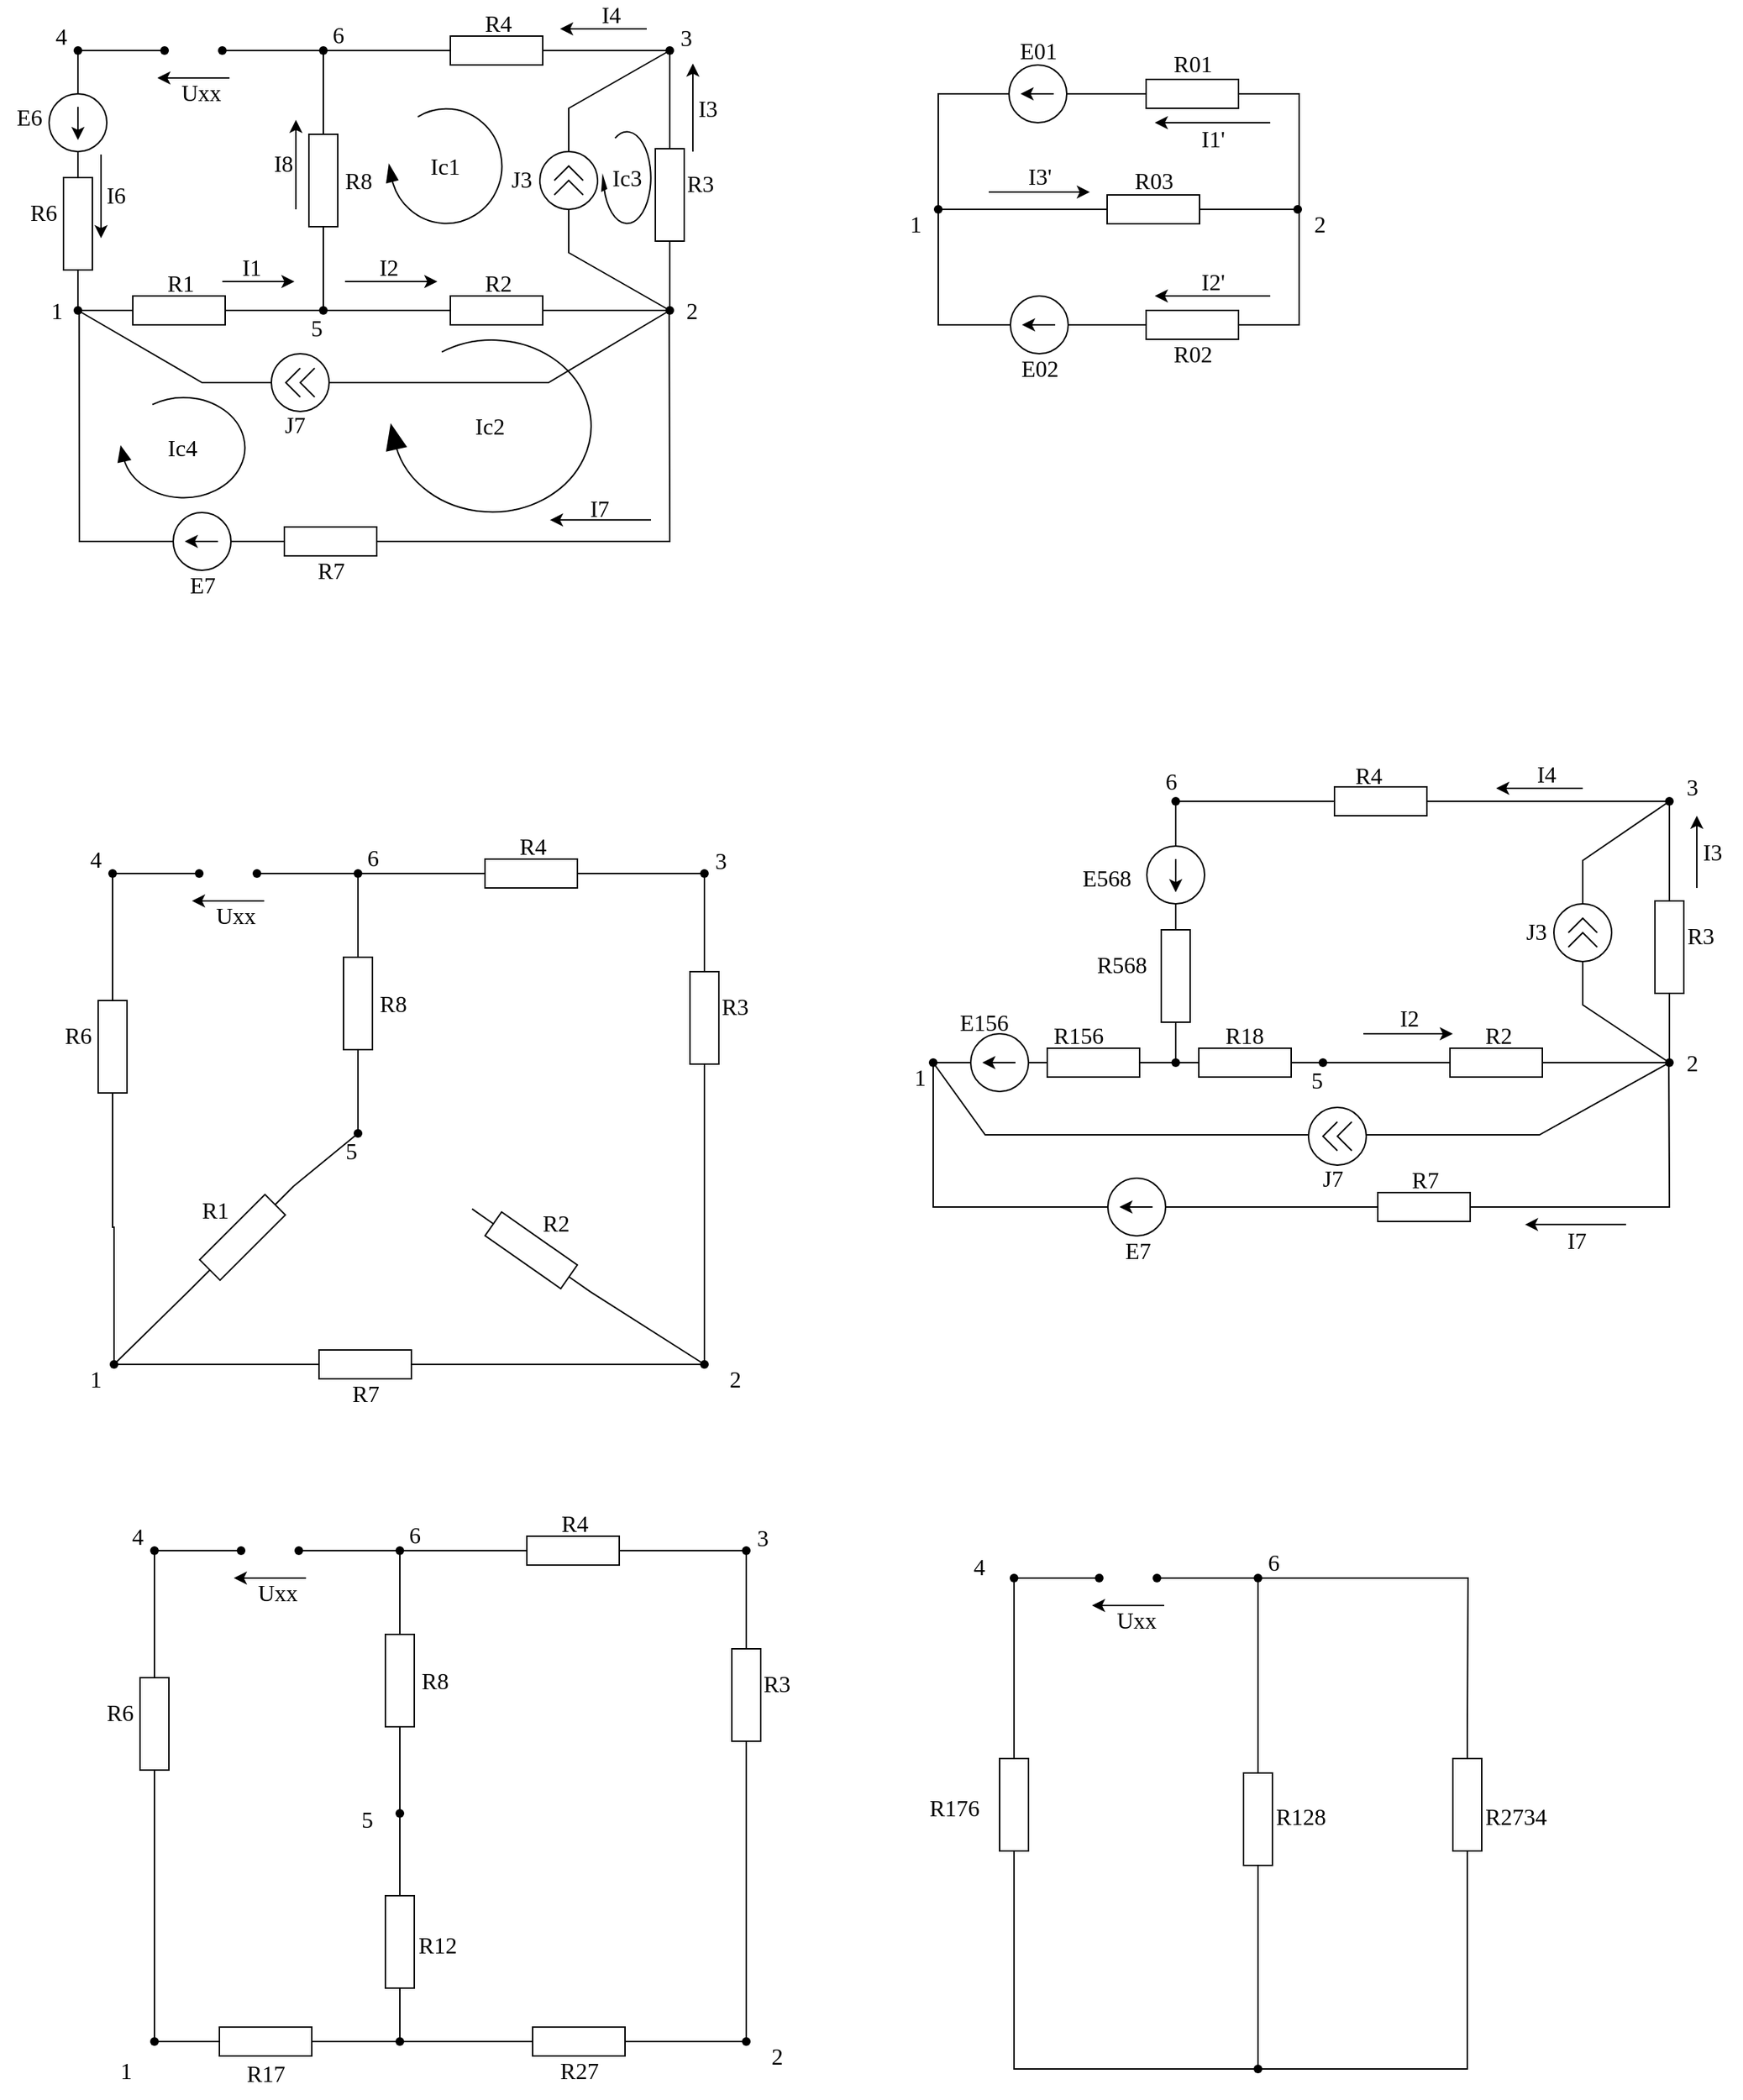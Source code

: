 <mxfile version="15.7.3" type="device"><diagram name="Page-1" id="16e2658f-23c8-b752-8be9-c03fbebb8bbe"><mxGraphModel dx="1348" dy="641" grid="1" gridSize="10" guides="1" tooltips="1" connect="1" arrows="1" fold="1" page="1" pageScale="1" pageWidth="1100" pageHeight="850" background="none" math="0" shadow="0"><root><mxCell id="0"/><mxCell id="1" parent="0"/><mxCell id="6d250d948d6a1778-16" value="R4" style="text;html=1;resizable=0;points=[];autosize=1;align=left;verticalAlign=top;spacingTop=-4;fontSize=16;fontFamily=Verdana" parent="1" vertex="1"><mxGeometry x="354" y="19" width="40" height="20" as="geometry"/></mxCell><mxCell id="6d250d948d6a1778-17" value="R3" style="text;html=1;resizable=0;points=[];autosize=1;align=left;verticalAlign=top;spacingTop=-4;fontSize=16;fontFamily=Verdana" parent="1" vertex="1"><mxGeometry x="494" y="130" width="40" height="20" as="geometry"/></mxCell><mxCell id="6d250d948d6a1778-18" value="R6" style="text;html=1;resizable=0;points=[];autosize=1;align=left;verticalAlign=top;spacingTop=-4;fontSize=16;fontFamily=Verdana" parent="1" vertex="1"><mxGeometry x="39" y="150" width="40" height="20" as="geometry"/></mxCell><mxCell id="6d250d948d6a1778-19" value="R2" style="text;html=1;resizable=0;points=[];autosize=1;align=left;verticalAlign=top;spacingTop=-4;fontSize=16;fontFamily=Verdana" parent="1" vertex="1"><mxGeometry x="354" y="199" width="40" height="20" as="geometry"/></mxCell><mxCell id="6d250d948d6a1778-20" value="R1" style="text;html=1;resizable=0;points=[];autosize=1;align=left;verticalAlign=top;spacingTop=-4;fontSize=16;fontFamily=Verdana" parent="1" vertex="1"><mxGeometry x="134" y="199" width="40" height="20" as="geometry"/></mxCell><mxCell id="6d250d948d6a1778-23" value="I7" style="endArrow=classic;html=1;labelBackgroundColor=none;strokeWidth=1;fontFamily=Verdana;fontSize=16" parent="1" edge="1"><mxGeometry x="0.029" y="-8" width="50" height="50" relative="1" as="geometry"><mxPoint x="471" y="375.17" as="sourcePoint"/><mxPoint x="401" y="375.17" as="targetPoint"/><mxPoint as="offset"/></mxGeometry></mxCell><mxCell id="yymljf1friSzMUlRGd4c-2" value="" style="shape=waypoint;sketch=0;size=6;pointerEvents=1;points=[];fillColor=none;resizable=0;rotatable=0;perimeter=centerPerimeter;snapToPoint=1;" parent="1" vertex="1"><mxGeometry x="54" y="210" width="40" height="40" as="geometry"/></mxCell><mxCell id="yymljf1friSzMUlRGd4c-3" value="&lt;span style=&quot;font-family: &amp;#34;verdana&amp;#34; ; font-size: 16px ; text-align: left&quot;&gt;6&lt;/span&gt;" style="text;html=1;align=center;verticalAlign=middle;resizable=0;points=[];autosize=1;strokeColor=none;fillColor=none;" parent="1" vertex="1"><mxGeometry x="239" y="29" width="30" height="20" as="geometry"/></mxCell><mxCell id="yymljf1friSzMUlRGd4c-4" value="" style="shape=waypoint;sketch=0;size=6;pointerEvents=1;points=[];fillColor=none;resizable=0;rotatable=0;perimeter=centerPerimeter;snapToPoint=1;" parent="1" vertex="1"><mxGeometry x="224" y="30" width="40" height="40" as="geometry"/></mxCell><mxCell id="yymljf1friSzMUlRGd4c-6" value="" style="shape=waypoint;sketch=0;size=6;pointerEvents=1;points=[];fillColor=none;resizable=0;rotatable=0;perimeter=centerPerimeter;snapToPoint=1;" parent="1" vertex="1"><mxGeometry x="464" y="30" width="40" height="40" as="geometry"/></mxCell><mxCell id="yymljf1friSzMUlRGd4c-13" value="&lt;div style=&quot;text-align: left&quot;&gt;&lt;span style=&quot;font-size: 16px&quot;&gt;&lt;font face=&quot;verdana&quot;&gt;3&lt;/font&gt;&lt;/span&gt;&lt;/div&gt;" style="text;html=1;align=center;verticalAlign=middle;resizable=0;points=[];autosize=1;strokeColor=none;fillColor=none;" parent="1" vertex="1"><mxGeometry x="480" y="31" width="30" height="20" as="geometry"/></mxCell><mxCell id="yymljf1friSzMUlRGd4c-14" value="" style="shape=waypoint;sketch=0;size=6;pointerEvents=1;points=[];fillColor=none;resizable=0;rotatable=0;perimeter=centerPerimeter;snapToPoint=1;" parent="1" vertex="1"><mxGeometry x="464" y="210" width="40" height="40" as="geometry"/></mxCell><mxCell id="yymljf1friSzMUlRGd4c-43" value="" style="shape=waypoint;sketch=0;size=6;pointerEvents=1;points=[];fillColor=none;resizable=0;rotatable=0;perimeter=centerPerimeter;snapToPoint=1;" parent="1" vertex="1"><mxGeometry x="54" y="30" width="40" height="40" as="geometry"/></mxCell><mxCell id="yymljf1friSzMUlRGd4c-45" value="&lt;div style=&quot;text-align: left&quot;&gt;&lt;span style=&quot;font-size: 16px&quot;&gt;&lt;font face=&quot;verdana&quot;&gt;4&lt;/font&gt;&lt;/span&gt;&lt;/div&gt;" style="text;html=1;align=center;verticalAlign=middle;resizable=0;points=[];autosize=1;strokeColor=none;fillColor=none;" parent="1" vertex="1"><mxGeometry x="47" y="30" width="30" height="20" as="geometry"/></mxCell><mxCell id="yymljf1friSzMUlRGd4c-56" value="&lt;div style=&quot;text-align: left&quot;&gt;&lt;span style=&quot;font-size: 16px&quot;&gt;&lt;font face=&quot;Verdana&quot;&gt;1&lt;/font&gt;&lt;/span&gt;&lt;/div&gt;" style="text;html=1;align=center;verticalAlign=middle;resizable=0;points=[];autosize=1;strokeColor=none;fillColor=none;" parent="1" vertex="1"><mxGeometry x="44" y="220" width="30" height="20" as="geometry"/></mxCell><mxCell id="yymljf1friSzMUlRGd4c-17" value="&lt;div style=&quot;text-align: left&quot;&gt;&lt;span style=&quot;font-size: 16px&quot;&gt;&lt;font face=&quot;Verdana&quot;&gt;5&lt;/font&gt;&lt;/span&gt;&lt;/div&gt;" style="text;html=1;align=center;verticalAlign=middle;resizable=0;points=[];autosize=1;strokeColor=none;fillColor=none;" parent="1" vertex="1"><mxGeometry x="224" y="232" width="30" height="20" as="geometry"/></mxCell><mxCell id="yymljf1friSzMUlRGd4c-59" value="&lt;div style=&quot;text-align: left&quot;&gt;&lt;span style=&quot;font-size: 16px&quot;&gt;&lt;font face=&quot;Verdana&quot;&gt;2&lt;/font&gt;&lt;/span&gt;&lt;/div&gt;" style="text;html=1;align=center;verticalAlign=middle;resizable=0;points=[];autosize=1;strokeColor=none;fillColor=none;" parent="1" vertex="1"><mxGeometry x="484" y="220" width="30" height="20" as="geometry"/></mxCell><mxCell id="yymljf1friSzMUlRGd4c-61" value="" style="endArrow=none;html=1;rounded=0;entryX=-0.013;entryY=0.59;entryDx=0;entryDy=0;entryPerimeter=0;exitX=1;exitY=0.5;exitDx=0;exitDy=0;exitPerimeter=0;startArrow=none;" parent="1" source="yymljf1friSzMUlRGd4c-71" target="yymljf1friSzMUlRGd4c-59" edge="1"><mxGeometry width="50" height="50" relative="1" as="geometry"><mxPoint x="324" y="240" as="sourcePoint"/><mxPoint x="414" y="310" as="targetPoint"/><Array as="points"><mxPoint x="484" y="390"/></Array></mxGeometry></mxCell><mxCell id="yymljf1friSzMUlRGd4c-62" value="" style="endArrow=none;html=1;rounded=0;entryX=0.43;entryY=0.505;entryDx=0;entryDy=0;entryPerimeter=0;exitX=1;exitY=0.5;exitDx=0;exitDy=0;exitPerimeter=0;startArrow=none;" parent="1" source="6d250d948d6a1778-6" target="yymljf1friSzMUlRGd4c-14" edge="1"><mxGeometry width="50" height="50" relative="1" as="geometry"><mxPoint x="304" y="270" as="sourcePoint"/><mxPoint x="304" y="380" as="targetPoint"/></mxGeometry></mxCell><mxCell id="yymljf1friSzMUlRGd4c-64" value="" style="shape=waypoint;sketch=0;size=6;pointerEvents=1;points=[];fillColor=none;resizable=0;rotatable=0;perimeter=centerPerimeter;snapToPoint=1;" parent="1" vertex="1"><mxGeometry x="224" y="210" width="40" height="40" as="geometry"/></mxCell><mxCell id="yymljf1friSzMUlRGd4c-65" value="" style="endArrow=none;html=1;rounded=0;exitX=1;exitY=0.5;exitDx=0;exitDy=0;exitPerimeter=0;startArrow=none;" parent="1" source="6d250d948d6a1778-2" target="yymljf1friSzMUlRGd4c-4" edge="1"><mxGeometry width="50" height="50" relative="1" as="geometry"><mxPoint x="284" y="190" as="sourcePoint"/><mxPoint x="334" y="140" as="targetPoint"/></mxGeometry></mxCell><mxCell id="yymljf1friSzMUlRGd4c-66" value="" style="endArrow=none;html=1;rounded=0;entryX=0.456;entryY=0.464;entryDx=0;entryDy=0;entryPerimeter=0;exitX=1;exitY=0.5;exitDx=0;exitDy=0;exitPerimeter=0;startArrow=none;" parent="1" source="yymljf1friSzMUlRGd4c-42" target="yymljf1friSzMUlRGd4c-64" edge="1"><mxGeometry width="50" height="50" relative="1" as="geometry"><mxPoint x="154" y="210" as="sourcePoint"/><mxPoint x="204" y="160" as="targetPoint"/></mxGeometry></mxCell><mxCell id="yymljf1friSzMUlRGd4c-67" value="" style="endArrow=none;html=1;rounded=0;startArrow=none;" parent="1" source="yymljf1friSzMUlRGd4c-82" target="yymljf1friSzMUlRGd4c-43" edge="1"><mxGeometry width="50" height="50" relative="1" as="geometry"><mxPoint x="124" y="170" as="sourcePoint"/><mxPoint x="174" y="120" as="targetPoint"/></mxGeometry></mxCell><mxCell id="yymljf1friSzMUlRGd4c-68" value="" style="endArrow=none;html=1;rounded=0;startArrow=none;entryX=0.453;entryY=0.449;entryDx=0;entryDy=0;entryPerimeter=0;exitX=1.12;exitY=0.625;exitDx=0;exitDy=0;exitPerimeter=0;" parent="1" source="o9gCu1IfCusm2BB5-fOO-2" target="yymljf1friSzMUlRGd4c-4" edge="1"><mxGeometry width="50" height="50" relative="1" as="geometry"><mxPoint x="170" y="50" as="sourcePoint"/><mxPoint x="274" y="70" as="targetPoint"/></mxGeometry></mxCell><mxCell id="yymljf1friSzMUlRGd4c-69" value="" style="endArrow=none;html=1;rounded=0;startArrow=none;" parent="1" source="yymljf1friSzMUlRGd4c-10" target="yymljf1friSzMUlRGd4c-6" edge="1"><mxGeometry width="50" height="50" relative="1" as="geometry"><mxPoint x="354" y="180" as="sourcePoint"/><mxPoint x="404" y="130" as="targetPoint"/></mxGeometry></mxCell><mxCell id="yymljf1friSzMUlRGd4c-70" value="" style="endArrow=none;html=1;rounded=0;startArrow=none;" parent="1" source="6d250d948d6a1778-3" target="yymljf1friSzMUlRGd4c-6" edge="1"><mxGeometry width="50" height="50" relative="1" as="geometry"><mxPoint x="394" y="160" as="sourcePoint"/><mxPoint x="444" y="110" as="targetPoint"/></mxGeometry></mxCell><mxCell id="yymljf1friSzMUlRGd4c-71" value="" style="verticalLabelPosition=bottom;shadow=0;dashed=0;align=center;html=1;verticalAlign=top;strokeWidth=1;shape=mxgraph.electrical.resistors.resistor_1;rounded=1;comic=0;labelBackgroundColor=none;fontFamily=Verdana;fontSize=12;rotation=-90;direction=south;" parent="1" vertex="1"><mxGeometry x="239.0" y="340" width="20" height="100" as="geometry"/></mxCell><mxCell id="yymljf1friSzMUlRGd4c-72" value="" style="endArrow=none;html=1;rounded=0;entryX=0;entryY=0.5;entryDx=0;entryDy=0;entryPerimeter=0;exitX=1.027;exitY=0.55;exitDx=0;exitDy=0;exitPerimeter=0;" parent="1" source="yymljf1friSzMUlRGd4c-56" target="yymljf1friSzMUlRGd4c-71" edge="1"><mxGeometry width="50" height="50" relative="1" as="geometry"><mxPoint x="74.81" y="231" as="sourcePoint"/><mxPoint x="483.61" y="231.8" as="targetPoint"/><Array as="points"><mxPoint x="75" y="390"/></Array></mxGeometry></mxCell><mxCell id="6d250d948d6a1778-6" value="" style="verticalLabelPosition=bottom;shadow=0;dashed=0;align=center;fillColor=#ffffff;html=1;verticalAlign=top;strokeWidth=1;shape=mxgraph.electrical.resistors.resistor_1;rounded=1;comic=0;labelBackgroundColor=none;fontFamily=Verdana;fontSize=12;fontColor=#000000;rotation=0;" parent="1" vertex="1"><mxGeometry x="314" y="220" width="100" height="20" as="geometry"/></mxCell><mxCell id="yymljf1friSzMUlRGd4c-73" value="" style="endArrow=none;html=1;rounded=0;exitX=0.532;exitY=0.564;exitDx=0;exitDy=0;exitPerimeter=0;" parent="1" source="yymljf1friSzMUlRGd4c-64" edge="1"><mxGeometry width="50" height="50" relative="1" as="geometry"><mxPoint x="244" y="230" as="sourcePoint"/><mxPoint x="314" y="230" as="targetPoint"/></mxGeometry></mxCell><mxCell id="6d250d948d6a1778-3" value="" style="verticalLabelPosition=bottom;shadow=0;dashed=0;align=center;html=1;verticalAlign=top;strokeWidth=1;shape=mxgraph.electrical.resistors.resistor_1;rounded=1;comic=0;labelBackgroundColor=none;fontFamily=Verdana;fontSize=12;rotation=-90;" parent="1" vertex="1"><mxGeometry x="434" y="140" width="100" height="20" as="geometry"/></mxCell><mxCell id="yymljf1friSzMUlRGd4c-74" value="" style="endArrow=none;html=1;rounded=0;" parent="1" source="yymljf1friSzMUlRGd4c-14" target="6d250d948d6a1778-3" edge="1"><mxGeometry width="50" height="50" relative="1" as="geometry"><mxPoint x="484" y="230" as="sourcePoint"/><mxPoint x="484" y="50" as="targetPoint"/></mxGeometry></mxCell><mxCell id="yymljf1friSzMUlRGd4c-10" value="" style="verticalLabelPosition=bottom;shadow=0;dashed=0;align=center;html=1;verticalAlign=top;strokeWidth=1;shape=mxgraph.electrical.resistors.resistor_1;rounded=1;comic=0;labelBackgroundColor=none;fontFamily=Verdana;fontSize=12;rotation=-90;direction=south;" parent="1" vertex="1"><mxGeometry x="354" width="20" height="100" as="geometry"/></mxCell><mxCell id="yymljf1friSzMUlRGd4c-75" value="" style="endArrow=none;html=1;rounded=0;entryX=0;entryY=0.5;entryDx=0;entryDy=0;entryPerimeter=0;" parent="1" source="yymljf1friSzMUlRGd4c-4" target="yymljf1friSzMUlRGd4c-10" edge="1"><mxGeometry width="50" height="50" relative="1" as="geometry"><mxPoint x="244" y="50" as="sourcePoint"/><mxPoint x="484" y="50" as="targetPoint"/></mxGeometry></mxCell><mxCell id="yymljf1friSzMUlRGd4c-76" value="" style="endArrow=none;html=1;rounded=0;entryX=0.458;entryY=0.462;entryDx=0;entryDy=0;entryPerimeter=0;" parent="1" source="yymljf1friSzMUlRGd4c-43" target="o9gCu1IfCusm2BB5-fOO-4" edge="1"><mxGeometry width="50" height="50" relative="1" as="geometry"><mxPoint x="74" y="50" as="sourcePoint"/><mxPoint x="140" y="50" as="targetPoint"/></mxGeometry></mxCell><mxCell id="6d250d948d6a1778-2" value="" style="verticalLabelPosition=bottom;shadow=0;dashed=0;align=center;html=1;verticalAlign=top;strokeWidth=1;shape=mxgraph.electrical.resistors.resistor_1;rounded=1;comic=0;labelBackgroundColor=none;fontFamily=Verdana;fontSize=12;rotation=-90;" parent="1" vertex="1"><mxGeometry x="194" y="130" width="100" height="20" as="geometry"/></mxCell><mxCell id="yymljf1friSzMUlRGd4c-77" value="" style="endArrow=none;html=1;rounded=0;exitX=0.552;exitY=0.536;exitDx=0;exitDy=0;exitPerimeter=0;entryX=0;entryY=0.5;entryDx=0;entryDy=0;entryPerimeter=0;" parent="1" source="yymljf1friSzMUlRGd4c-64" target="6d250d948d6a1778-2" edge="1"><mxGeometry width="50" height="50" relative="1" as="geometry"><mxPoint x="244" y="230" as="sourcePoint"/><mxPoint x="274" y="190" as="targetPoint"/></mxGeometry></mxCell><mxCell id="yymljf1friSzMUlRGd4c-42" value="" style="verticalLabelPosition=bottom;shadow=0;dashed=0;align=center;html=1;verticalAlign=top;strokeWidth=1;shape=mxgraph.electrical.resistors.resistor_1;rounded=1;comic=0;labelBackgroundColor=none;fontFamily=Verdana;fontSize=12;rotation=-90;direction=south;" parent="1" vertex="1"><mxGeometry x="134.0" y="180" width="20" height="100" as="geometry"/></mxCell><mxCell id="yymljf1friSzMUlRGd4c-78" value="" style="endArrow=none;html=1;rounded=0;exitX=0.565;exitY=0.487;exitDx=0;exitDy=0;exitPerimeter=0;entryX=0;entryY=0.5;entryDx=0;entryDy=0;entryPerimeter=0;" parent="1" source="yymljf1friSzMUlRGd4c-2" target="yymljf1friSzMUlRGd4c-42" edge="1"><mxGeometry width="50" height="50" relative="1" as="geometry"><mxPoint x="74" y="230" as="sourcePoint"/><mxPoint x="114" y="250" as="targetPoint"/></mxGeometry></mxCell><mxCell id="yymljf1friSzMUlRGd4c-46" value="" style="verticalLabelPosition=bottom;shadow=0;dashed=0;align=center;html=1;verticalAlign=top;strokeWidth=1;shape=mxgraph.electrical.resistors.resistor_1;rounded=1;comic=0;labelBackgroundColor=none;fontFamily=Verdana;fontSize=12;rotation=-90;" parent="1" vertex="1"><mxGeometry x="24.0" y="160" width="100" height="20" as="geometry"/></mxCell><mxCell id="yymljf1friSzMUlRGd4c-79" value="" style="endArrow=none;html=1;rounded=0;" parent="1" source="yymljf1friSzMUlRGd4c-2" target="yymljf1friSzMUlRGd4c-46" edge="1"><mxGeometry width="50" height="50" relative="1" as="geometry"><mxPoint x="74" y="230" as="sourcePoint"/><mxPoint x="74" y="50" as="targetPoint"/></mxGeometry></mxCell><mxCell id="yymljf1friSzMUlRGd4c-80" value="&lt;span style=&quot;font-family: &amp;#34;verdana&amp;#34; ; font-size: 16px ; text-align: left&quot;&gt;R7&lt;/span&gt;" style="text;html=1;align=center;verticalAlign=middle;resizable=0;points=[];autosize=1;strokeColor=none;fillColor=none;" parent="1" vertex="1"><mxGeometry x="229" y="400" width="40" height="20" as="geometry"/></mxCell><mxCell id="yymljf1friSzMUlRGd4c-81" value="&lt;span style=&quot;font-family: &amp;#34;verdana&amp;#34; ; font-size: 16px ; text-align: left&quot;&gt;R8&lt;/span&gt;" style="text;html=1;align=center;verticalAlign=middle;resizable=0;points=[];autosize=1;strokeColor=none;fillColor=none;" parent="1" vertex="1"><mxGeometry x="248" y="130" width="40" height="20" as="geometry"/></mxCell><mxCell id="yymljf1friSzMUlRGd4c-83" value="" style="endArrow=none;html=1;rounded=0;startArrow=none;entryX=0.5;entryY=1;entryDx=0;entryDy=0;exitX=1;exitY=0.5;exitDx=0;exitDy=0;exitPerimeter=0;" parent="1" source="yymljf1friSzMUlRGd4c-46" target="yymljf1friSzMUlRGd4c-82" edge="1"><mxGeometry width="50" height="50" relative="1" as="geometry"><mxPoint x="74" y="120" as="sourcePoint"/><mxPoint x="74" y="50" as="targetPoint"/></mxGeometry></mxCell><mxCell id="yymljf1friSzMUlRGd4c-84" value="&lt;div style=&quot;text-align: left&quot;&gt;&lt;font face=&quot;Verdana&quot;&gt;&lt;span style=&quot;font-size: 16px&quot;&gt;E6&lt;/span&gt;&lt;/font&gt;&lt;/div&gt;" style="text;html=1;align=center;verticalAlign=middle;resizable=0;points=[];autosize=1;strokeColor=none;fillColor=none;" parent="1" vertex="1"><mxGeometry x="20" y="86" width="40" height="20" as="geometry"/></mxCell><mxCell id="yymljf1friSzMUlRGd4c-86" value="" style="group" parent="1" vertex="1" connectable="0"><mxGeometry x="54" y="80" width="40" height="40" as="geometry"/></mxCell><mxCell id="yymljf1friSzMUlRGd4c-82" value="" style="ellipse;whiteSpace=wrap;html=1;" parent="yymljf1friSzMUlRGd4c-86" vertex="1"><mxGeometry width="40" height="40" as="geometry"/></mxCell><mxCell id="yymljf1friSzMUlRGd4c-85" value="" style="endArrow=classic;html=1;rounded=0;" parent="yymljf1friSzMUlRGd4c-86" edge="1"><mxGeometry width="50" height="50" relative="1" as="geometry"><mxPoint x="20" y="9" as="sourcePoint"/><mxPoint x="20" y="32" as="targetPoint"/></mxGeometry></mxCell><mxCell id="yymljf1friSzMUlRGd4c-87" value="" style="group;rotation=90;" parent="1" vertex="1" connectable="0"><mxGeometry x="140" y="370" width="40" height="40" as="geometry"/></mxCell><mxCell id="yymljf1friSzMUlRGd4c-88" value="" style="ellipse;whiteSpace=wrap;html=1;rotation=90;" parent="yymljf1friSzMUlRGd4c-87" vertex="1"><mxGeometry width="40" height="40" as="geometry"/></mxCell><mxCell id="yymljf1friSzMUlRGd4c-89" value="" style="endArrow=classic;html=1;rounded=0;" parent="yymljf1friSzMUlRGd4c-87" edge="1"><mxGeometry width="50" height="50" relative="1" as="geometry"><mxPoint x="31" y="20" as="sourcePoint"/><mxPoint x="8" y="20" as="targetPoint"/></mxGeometry></mxCell><mxCell id="yymljf1friSzMUlRGd4c-96" value="&lt;span style=&quot;font-family: &amp;#34;verdana&amp;#34; ; font-size: 16px ; text-align: left&quot;&gt;E7&lt;/span&gt;" style="text;html=1;align=center;verticalAlign=middle;resizable=0;points=[];autosize=1;strokeColor=none;fillColor=none;" parent="1" vertex="1"><mxGeometry x="140" y="410" width="40" height="20" as="geometry"/></mxCell><mxCell id="yymljf1friSzMUlRGd4c-103" value="" style="group" parent="1" vertex="1" connectable="0"><mxGeometry x="394" y="120" width="40" height="40" as="geometry"/></mxCell><mxCell id="yymljf1friSzMUlRGd4c-97" value="" style="ellipse;whiteSpace=wrap;html=1;" parent="yymljf1friSzMUlRGd4c-103" vertex="1"><mxGeometry width="40" height="40" as="geometry"/></mxCell><mxCell id="yymljf1friSzMUlRGd4c-102" value="" style="pointerEvents=1;verticalLabelPosition=bottom;shadow=0;dashed=0;align=center;html=1;verticalAlign=top;shape=mxgraph.electrical.miscellaneous.plug_socket_connection" parent="yymljf1friSzMUlRGd4c-103" vertex="1"><mxGeometry x="10" y="10" width="20" height="20" as="geometry"/></mxCell><mxCell id="yymljf1friSzMUlRGd4c-107" value="&lt;span style=&quot;font-family: &amp;#34;verdana&amp;#34; ; font-size: 16px ; text-align: left&quot;&gt;J3&lt;/span&gt;" style="text;html=1;align=center;verticalAlign=middle;resizable=0;points=[];autosize=1;strokeColor=none;fillColor=none;" parent="yymljf1friSzMUlRGd4c-103" vertex="1"><mxGeometry x="-28" y="9" width="30" height="20" as="geometry"/></mxCell><mxCell id="yymljf1friSzMUlRGd4c-104" value="" style="endArrow=none;html=1;rounded=0;entryX=0.133;entryY=1.013;entryDx=0;entryDy=0;entryPerimeter=0;exitX=0.5;exitY=0;exitDx=0;exitDy=0;" parent="1" source="yymljf1friSzMUlRGd4c-97" target="yymljf1friSzMUlRGd4c-6" edge="1"><mxGeometry width="50" height="50" relative="1" as="geometry"><mxPoint x="414" y="120" as="sourcePoint"/><mxPoint x="494" y="210" as="targetPoint"/><Array as="points"><mxPoint x="414" y="90"/></Array></mxGeometry></mxCell><mxCell id="yymljf1friSzMUlRGd4c-105" value="" style="endArrow=none;html=1;rounded=0;exitX=-0.067;exitY=0.813;exitDx=0;exitDy=0;exitPerimeter=0;entryX=0.5;entryY=1;entryDx=0;entryDy=0;" parent="1" source="yymljf1friSzMUlRGd4c-14" target="yymljf1friSzMUlRGd4c-97" edge="1"><mxGeometry width="50" height="50" relative="1" as="geometry"><mxPoint x="534" y="240" as="sourcePoint"/><mxPoint x="584" y="190" as="targetPoint"/><Array as="points"><mxPoint x="414" y="190"/></Array></mxGeometry></mxCell><mxCell id="yymljf1friSzMUlRGd4c-108" value="" style="endArrow=none;html=1;rounded=0;entryX=0.533;entryY=0.646;entryDx=0;entryDy=0;entryPerimeter=0;exitX=1;exitY=0.979;exitDx=0;exitDy=0;exitPerimeter=0;" parent="1" source="yymljf1friSzMUlRGd4c-2" target="yymljf1friSzMUlRGd4c-14" edge="1"><mxGeometry width="50" height="50" relative="1" as="geometry"><mxPoint x="164" y="280" as="sourcePoint"/><mxPoint x="314" y="210" as="targetPoint"/><Array as="points"><mxPoint x="160" y="280"/><mxPoint x="400" y="280"/></Array></mxGeometry></mxCell><mxCell id="yymljf1friSzMUlRGd4c-109" value="" style="group;rotation=90;" parent="1" vertex="1" connectable="0"><mxGeometry x="208" y="260" width="40" height="60" as="geometry"/></mxCell><mxCell id="yymljf1friSzMUlRGd4c-110" value="" style="ellipse;whiteSpace=wrap;html=1;rotation=-90;" parent="yymljf1friSzMUlRGd4c-109" vertex="1"><mxGeometry width="40" height="40" as="geometry"/></mxCell><mxCell id="yymljf1friSzMUlRGd4c-111" value="" style="pointerEvents=1;verticalLabelPosition=bottom;shadow=0;dashed=0;align=center;html=1;verticalAlign=top;shape=mxgraph.electrical.miscellaneous.plug_socket_connection;rotation=-90;" parent="yymljf1friSzMUlRGd4c-109" vertex="1"><mxGeometry x="10" y="10" width="20" height="20" as="geometry"/></mxCell><mxCell id="yymljf1friSzMUlRGd4c-112" value="&lt;span style=&quot;font-family: &amp;#34;verdana&amp;#34; ; font-size: 16px ; text-align: left&quot;&gt;J7&lt;/span&gt;" style="text;html=1;align=center;verticalAlign=middle;resizable=0;points=[];autosize=1;strokeColor=none;fillColor=none;" parent="yymljf1friSzMUlRGd4c-109" vertex="1"><mxGeometry x="1" y="39" width="30" height="20" as="geometry"/></mxCell><mxCell id="yymljf1friSzMUlRGd4c-119" value="I1" style="endArrow=classic;html=1;labelBackgroundColor=none;strokeWidth=1;fontFamily=Verdana;fontSize=16;rounded=0;edgeStyle=orthogonalEdgeStyle;" parent="1" source="6d250d948d6a1778-20" edge="1"><mxGeometry x="-0.2" y="10" width="50" height="50" relative="1" as="geometry"><mxPoint x="182" y="210" as="sourcePoint"/><mxPoint x="224" y="210" as="targetPoint"/><mxPoint as="offset"/><Array as="points"><mxPoint x="184" y="210"/><mxPoint x="184" y="210"/></Array></mxGeometry></mxCell><mxCell id="yymljf1friSzMUlRGd4c-120" value="I2" style="endArrow=classic;html=1;labelBackgroundColor=none;strokeWidth=1;fontFamily=Verdana;fontSize=16;rounded=0;edgeStyle=orthogonalEdgeStyle;" parent="1" edge="1"><mxGeometry x="-0.062" y="10" width="50" height="50" relative="1" as="geometry"><mxPoint x="259" y="210" as="sourcePoint"/><mxPoint x="323" y="210" as="targetPoint"/><mxPoint as="offset"/></mxGeometry></mxCell><mxCell id="yymljf1friSzMUlRGd4c-121" value="I3" style="endArrow=classic;html=1;labelBackgroundColor=none;strokeWidth=1;fontFamily=Verdana;fontSize=16;rounded=0;edgeStyle=orthogonalEdgeStyle;" parent="1" edge="1"><mxGeometry x="-0.016" y="-10" width="50" height="50" relative="1" as="geometry"><mxPoint x="500" y="120" as="sourcePoint"/><mxPoint x="500" y="59" as="targetPoint"/><mxPoint as="offset"/></mxGeometry></mxCell><mxCell id="yymljf1friSzMUlRGd4c-123" value="I4" style="endArrow=classic;html=1;labelBackgroundColor=none;strokeWidth=1;fontFamily=Verdana;fontSize=16;rounded=0;edgeStyle=orthogonalEdgeStyle;" parent="1" edge="1"><mxGeometry x="-0.143" y="-10" width="50" height="50" relative="1" as="geometry"><mxPoint x="468" y="35" as="sourcePoint"/><mxPoint x="408" y="35" as="targetPoint"/><mxPoint as="offset"/></mxGeometry></mxCell><mxCell id="yymljf1friSzMUlRGd4c-125" value="I6" style="endArrow=classic;html=1;labelBackgroundColor=none;strokeWidth=1;fontFamily=Verdana;fontSize=16;rounded=0;edgeStyle=orthogonalEdgeStyle;" parent="1" edge="1"><mxGeometry x="-0.035" y="10" width="50" height="50" relative="1" as="geometry"><mxPoint x="90" y="122" as="sourcePoint"/><mxPoint x="90" y="180" as="targetPoint"/><mxPoint as="offset"/></mxGeometry></mxCell><mxCell id="yymljf1friSzMUlRGd4c-126" value="I8" style="endArrow=classic;html=1;labelBackgroundColor=none;strokeWidth=1;fontFamily=Verdana;fontSize=16;rounded=0;edgeStyle=orthogonalEdgeStyle;" parent="1" edge="1"><mxGeometry x="0.032" y="9" width="50" height="50" relative="1" as="geometry"><mxPoint x="225" y="160" as="sourcePoint"/><mxPoint x="225" y="98" as="targetPoint"/><mxPoint as="offset"/></mxGeometry></mxCell><mxCell id="83MQuoggQ7aNhXpIdSJA-74" value="R4" style="text;html=1;resizable=0;points=[];autosize=1;align=left;verticalAlign=top;spacingTop=-4;fontSize=16;fontFamily=Verdana" parent="1" vertex="1"><mxGeometry x="956.5" y="540" width="40" height="20" as="geometry"/></mxCell><mxCell id="83MQuoggQ7aNhXpIdSJA-75" value="R3" style="text;html=1;resizable=0;points=[];autosize=1;align=left;verticalAlign=top;spacingTop=-4;fontSize=16;fontFamily=Verdana" parent="1" vertex="1"><mxGeometry x="1186.5" y="651" width="40" height="20" as="geometry"/></mxCell><mxCell id="83MQuoggQ7aNhXpIdSJA-77" value="R2" style="text;html=1;resizable=0;points=[];autosize=1;align=left;verticalAlign=top;spacingTop=-4;fontSize=16;fontFamily=Verdana" parent="1" vertex="1"><mxGeometry x="1046.5" y="720" width="40" height="20" as="geometry"/></mxCell><mxCell id="83MQuoggQ7aNhXpIdSJA-79" value="I7" style="endArrow=classic;html=1;labelBackgroundColor=none;strokeWidth=1;fontFamily=Verdana;fontSize=16" parent="1" edge="1"><mxGeometry y="11" width="50" height="50" relative="1" as="geometry"><mxPoint x="1146.5" y="863.17" as="sourcePoint"/><mxPoint x="1076.5" y="863.17" as="targetPoint"/><mxPoint as="offset"/></mxGeometry></mxCell><mxCell id="83MQuoggQ7aNhXpIdSJA-80" value="" style="shape=waypoint;sketch=0;size=6;pointerEvents=1;points=[];fillColor=none;resizable=0;rotatable=0;perimeter=centerPerimeter;snapToPoint=1;" parent="1" vertex="1"><mxGeometry x="646.5" y="731" width="40" height="40" as="geometry"/></mxCell><mxCell id="83MQuoggQ7aNhXpIdSJA-81" value="&lt;span style=&quot;font-family: &amp;#34;verdana&amp;#34; ; font-size: 16px ; text-align: left&quot;&gt;6&lt;/span&gt;" style="text;html=1;align=center;verticalAlign=middle;resizable=0;points=[];autosize=1;strokeColor=none;fillColor=none;" parent="1" vertex="1"><mxGeometry x="815.5" y="546" width="30" height="20" as="geometry"/></mxCell><mxCell id="83MQuoggQ7aNhXpIdSJA-82" value="" style="shape=waypoint;sketch=0;size=6;pointerEvents=1;points=[];fillColor=none;resizable=0;rotatable=0;perimeter=centerPerimeter;snapToPoint=1;" parent="1" vertex="1"><mxGeometry x="814.5" y="550" width="40" height="40" as="geometry"/></mxCell><mxCell id="83MQuoggQ7aNhXpIdSJA-83" value="" style="shape=waypoint;sketch=0;size=6;pointerEvents=1;points=[];fillColor=none;resizable=0;rotatable=0;perimeter=centerPerimeter;snapToPoint=1;" parent="1" vertex="1"><mxGeometry x="1156.5" y="550" width="40" height="40" as="geometry"/></mxCell><mxCell id="83MQuoggQ7aNhXpIdSJA-84" value="&lt;div style=&quot;text-align: left&quot;&gt;&lt;span style=&quot;font-size: 16px&quot;&gt;&lt;font face=&quot;verdana&quot;&gt;3&lt;/font&gt;&lt;/span&gt;&lt;/div&gt;" style="text;html=1;align=center;verticalAlign=middle;resizable=0;points=[];autosize=1;strokeColor=none;fillColor=none;" parent="1" vertex="1"><mxGeometry x="1176.5" y="550" width="30" height="20" as="geometry"/></mxCell><mxCell id="83MQuoggQ7aNhXpIdSJA-85" value="" style="shape=waypoint;sketch=0;size=6;pointerEvents=1;points=[];fillColor=none;resizable=0;rotatable=0;perimeter=centerPerimeter;snapToPoint=1;" parent="1" vertex="1"><mxGeometry x="1156.5" y="731" width="40" height="40" as="geometry"/></mxCell><mxCell id="83MQuoggQ7aNhXpIdSJA-86" style="edgeStyle=none;rounded=0;orthogonalLoop=1;jettySize=auto;html=1;exitX=0;exitY=0.5;exitDx=0;exitDy=0;exitPerimeter=0;" parent="1" edge="1"><mxGeometry relative="1" as="geometry"><mxPoint x="829.667" y="689" as="targetPoint"/><mxPoint x="829.639" y="689.302" as="sourcePoint"/><Array as="points"><mxPoint x="829.5" y="689"/></Array></mxGeometry></mxCell><mxCell id="83MQuoggQ7aNhXpIdSJA-90" value="&lt;div style=&quot;text-align: left&quot;&gt;&lt;span style=&quot;font-size: 16px&quot;&gt;&lt;font face=&quot;Verdana&quot;&gt;1&lt;/font&gt;&lt;/span&gt;&lt;/div&gt;" style="text;html=1;align=center;verticalAlign=middle;resizable=0;points=[];autosize=1;strokeColor=none;fillColor=none;" parent="1" vertex="1"><mxGeometry x="641.5" y="751" width="30" height="20" as="geometry"/></mxCell><mxCell id="83MQuoggQ7aNhXpIdSJA-91" value="&lt;div style=&quot;text-align: left&quot;&gt;&lt;span style=&quot;font-size: 16px&quot;&gt;&lt;font face=&quot;Verdana&quot;&gt;5&lt;/font&gt;&lt;/span&gt;&lt;/div&gt;" style="text;html=1;align=center;verticalAlign=middle;resizable=0;points=[];autosize=1;strokeColor=none;fillColor=none;" parent="1" vertex="1"><mxGeometry x="916.5" y="753" width="30" height="20" as="geometry"/></mxCell><mxCell id="83MQuoggQ7aNhXpIdSJA-92" value="&lt;div style=&quot;text-align: left&quot;&gt;&lt;span style=&quot;font-size: 16px&quot;&gt;&lt;font face=&quot;Verdana&quot;&gt;2&lt;/font&gt;&lt;/span&gt;&lt;/div&gt;" style="text;html=1;align=center;verticalAlign=middle;resizable=0;points=[];autosize=1;strokeColor=none;fillColor=none;" parent="1" vertex="1"><mxGeometry x="1176.5" y="741" width="30" height="20" as="geometry"/></mxCell><mxCell id="83MQuoggQ7aNhXpIdSJA-93" value="" style="endArrow=none;html=1;rounded=0;entryX=-0.013;entryY=0.59;entryDx=0;entryDy=0;entryPerimeter=0;exitX=1;exitY=0.5;exitDx=0;exitDy=0;exitPerimeter=0;startArrow=none;" parent="1" source="83MQuoggQ7aNhXpIdSJA-102" target="83MQuoggQ7aNhXpIdSJA-92" edge="1"><mxGeometry width="50" height="50" relative="1" as="geometry"><mxPoint x="1016.5" y="761" as="sourcePoint"/><mxPoint x="1106.5" y="831" as="targetPoint"/><Array as="points"><mxPoint x="1176.5" y="851"/></Array></mxGeometry></mxCell><mxCell id="83MQuoggQ7aNhXpIdSJA-94" value="" style="endArrow=none;html=1;rounded=0;entryX=0.43;entryY=0.505;entryDx=0;entryDy=0;entryPerimeter=0;exitX=1;exitY=0.5;exitDx=0;exitDy=0;exitPerimeter=0;startArrow=none;" parent="1" source="83MQuoggQ7aNhXpIdSJA-104" target="83MQuoggQ7aNhXpIdSJA-85" edge="1"><mxGeometry width="50" height="50" relative="1" as="geometry"><mxPoint x="996.5" y="791" as="sourcePoint"/><mxPoint x="996.5" y="901" as="targetPoint"/></mxGeometry></mxCell><mxCell id="83MQuoggQ7aNhXpIdSJA-95" value="" style="shape=waypoint;sketch=0;size=6;pointerEvents=1;points=[];fillColor=none;resizable=0;rotatable=0;perimeter=centerPerimeter;snapToPoint=1;" parent="1" vertex="1"><mxGeometry x="916.5" y="731" width="40" height="40" as="geometry"/></mxCell><mxCell id="83MQuoggQ7aNhXpIdSJA-97" value="" style="endArrow=none;html=1;rounded=0;entryX=0.456;entryY=0.464;entryDx=0;entryDy=0;entryPerimeter=0;exitX=1;exitY=0.5;exitDx=0;exitDy=0;exitPerimeter=0;startArrow=none;" parent="1" source="83MQuoggQ7aNhXpIdSJA-322" target="83MQuoggQ7aNhXpIdSJA-95" edge="1"><mxGeometry width="50" height="50" relative="1" as="geometry"><mxPoint x="886.5" y="751" as="sourcePoint"/><mxPoint x="896.5" y="681" as="targetPoint"/></mxGeometry></mxCell><mxCell id="83MQuoggQ7aNhXpIdSJA-100" value="" style="endArrow=none;html=1;rounded=0;startArrow=none;" parent="1" source="83MQuoggQ7aNhXpIdSJA-108" target="83MQuoggQ7aNhXpIdSJA-83" edge="1"><mxGeometry width="50" height="50" relative="1" as="geometry"><mxPoint x="1046.5" y="701" as="sourcePoint"/><mxPoint x="1096.5" y="651" as="targetPoint"/></mxGeometry></mxCell><mxCell id="83MQuoggQ7aNhXpIdSJA-101" value="" style="endArrow=none;html=1;rounded=0;startArrow=none;" parent="1" source="83MQuoggQ7aNhXpIdSJA-106" target="83MQuoggQ7aNhXpIdSJA-83" edge="1"><mxGeometry width="50" height="50" relative="1" as="geometry"><mxPoint x="1086.5" y="681" as="sourcePoint"/><mxPoint x="1136.5" y="631" as="targetPoint"/></mxGeometry></mxCell><mxCell id="83MQuoggQ7aNhXpIdSJA-102" value="" style="verticalLabelPosition=bottom;shadow=0;dashed=0;align=center;html=1;verticalAlign=top;strokeWidth=1;shape=mxgraph.electrical.resistors.resistor_1;rounded=1;comic=0;labelBackgroundColor=none;fontFamily=Verdana;fontSize=12;rotation=-90;direction=south;" parent="1" vertex="1"><mxGeometry x="996.5" y="801" width="20" height="100" as="geometry"/></mxCell><mxCell id="83MQuoggQ7aNhXpIdSJA-103" value="" style="endArrow=none;html=1;rounded=0;entryX=0;entryY=0.5;entryDx=0;entryDy=0;entryPerimeter=0;exitX=0.574;exitY=0.972;exitDx=0;exitDy=0;exitPerimeter=0;" parent="1" source="83MQuoggQ7aNhXpIdSJA-80" target="83MQuoggQ7aNhXpIdSJA-102" edge="1"><mxGeometry width="50" height="50" relative="1" as="geometry"><mxPoint x="767.31" y="752" as="sourcePoint"/><mxPoint x="1176.11" y="752.8" as="targetPoint"/><Array as="points"><mxPoint x="666.5" y="851"/></Array></mxGeometry></mxCell><mxCell id="83MQuoggQ7aNhXpIdSJA-104" value="" style="verticalLabelPosition=bottom;shadow=0;dashed=0;align=center;fillColor=#ffffff;html=1;verticalAlign=top;strokeWidth=1;shape=mxgraph.electrical.resistors.resistor_1;rounded=1;comic=0;labelBackgroundColor=none;fontFamily=Verdana;fontSize=12;fontColor=#000000;rotation=0;" parent="1" vertex="1"><mxGeometry x="1006.5" y="741" width="100" height="20" as="geometry"/></mxCell><mxCell id="83MQuoggQ7aNhXpIdSJA-105" value="" style="endArrow=none;html=1;rounded=0;exitX=0.532;exitY=0.564;exitDx=0;exitDy=0;exitPerimeter=0;" parent="1" source="83MQuoggQ7aNhXpIdSJA-95" edge="1"><mxGeometry width="50" height="50" relative="1" as="geometry"><mxPoint x="936.5" y="751" as="sourcePoint"/><mxPoint x="1006.5" y="751" as="targetPoint"/></mxGeometry></mxCell><mxCell id="83MQuoggQ7aNhXpIdSJA-106" value="" style="verticalLabelPosition=bottom;shadow=0;dashed=0;align=center;html=1;verticalAlign=top;strokeWidth=1;shape=mxgraph.electrical.resistors.resistor_1;rounded=1;comic=0;labelBackgroundColor=none;fontFamily=Verdana;fontSize=12;rotation=-90;" parent="1" vertex="1"><mxGeometry x="1126.5" y="661" width="100" height="20" as="geometry"/></mxCell><mxCell id="83MQuoggQ7aNhXpIdSJA-107" value="" style="endArrow=none;html=1;rounded=0;" parent="1" source="83MQuoggQ7aNhXpIdSJA-85" target="83MQuoggQ7aNhXpIdSJA-106" edge="1"><mxGeometry width="50" height="50" relative="1" as="geometry"><mxPoint x="1176.5" y="751" as="sourcePoint"/><mxPoint x="1176.5" y="571" as="targetPoint"/></mxGeometry></mxCell><mxCell id="83MQuoggQ7aNhXpIdSJA-108" value="" style="verticalLabelPosition=bottom;shadow=0;dashed=0;align=center;html=1;verticalAlign=top;strokeWidth=1;shape=mxgraph.electrical.resistors.resistor_1;rounded=1;comic=0;labelBackgroundColor=none;fontFamily=Verdana;fontSize=12;rotation=-90;direction=south;" parent="1" vertex="1"><mxGeometry x="966.5" y="520" width="20" height="100" as="geometry"/></mxCell><mxCell id="83MQuoggQ7aNhXpIdSJA-115" value="" style="endArrow=none;html=1;rounded=0;exitX=1;exitY=0.5;exitDx=0;exitDy=0;exitPerimeter=0;entryX=0.008;entryY=0.529;entryDx=0;entryDy=0;entryPerimeter=0;startArrow=none;" parent="1" source="83MQuoggQ7aNhXpIdSJA-324" target="83MQuoggQ7aNhXpIdSJA-319" edge="1"><mxGeometry width="50" height="50" relative="1" as="geometry"><mxPoint x="717.5" y="751" as="sourcePoint"/><mxPoint x="737.5" y="751" as="targetPoint"/></mxGeometry></mxCell><mxCell id="83MQuoggQ7aNhXpIdSJA-118" value="&lt;span style=&quot;font-family: &amp;#34;verdana&amp;#34; ; font-size: 16px ; text-align: left&quot;&gt;R7&lt;/span&gt;" style="text;html=1;align=center;verticalAlign=middle;resizable=0;points=[];autosize=1;strokeColor=none;fillColor=none;" parent="1" vertex="1"><mxGeometry x="986.5" y="822" width="40" height="20" as="geometry"/></mxCell><mxCell id="83MQuoggQ7aNhXpIdSJA-125" value="" style="group;rotation=90;" parent="1" vertex="1" connectable="0"><mxGeometry x="787.5" y="831" width="40" height="40" as="geometry"/></mxCell><mxCell id="83MQuoggQ7aNhXpIdSJA-126" value="" style="ellipse;whiteSpace=wrap;html=1;rotation=90;" parent="83MQuoggQ7aNhXpIdSJA-125" vertex="1"><mxGeometry width="40" height="40" as="geometry"/></mxCell><mxCell id="83MQuoggQ7aNhXpIdSJA-127" value="" style="endArrow=classic;html=1;rounded=0;" parent="83MQuoggQ7aNhXpIdSJA-125" edge="1"><mxGeometry width="50" height="50" relative="1" as="geometry"><mxPoint x="31" y="20" as="sourcePoint"/><mxPoint x="8" y="20" as="targetPoint"/></mxGeometry></mxCell><mxCell id="83MQuoggQ7aNhXpIdSJA-128" value="&lt;span style=&quot;font-family: &amp;#34;verdana&amp;#34; ; font-size: 16px ; text-align: left&quot;&gt;E7&lt;/span&gt;" style="text;html=1;align=center;verticalAlign=middle;resizable=0;points=[];autosize=1;strokeColor=none;fillColor=none;" parent="1" vertex="1"><mxGeometry x="787.5" y="871" width="40" height="20" as="geometry"/></mxCell><mxCell id="83MQuoggQ7aNhXpIdSJA-129" value="" style="group" parent="1" vertex="1" connectable="0"><mxGeometry x="1096.5" y="641" width="40" height="40" as="geometry"/></mxCell><mxCell id="83MQuoggQ7aNhXpIdSJA-130" value="" style="ellipse;whiteSpace=wrap;html=1;" parent="83MQuoggQ7aNhXpIdSJA-129" vertex="1"><mxGeometry width="40" height="40" as="geometry"/></mxCell><mxCell id="83MQuoggQ7aNhXpIdSJA-131" value="" style="pointerEvents=1;verticalLabelPosition=bottom;shadow=0;dashed=0;align=center;html=1;verticalAlign=top;shape=mxgraph.electrical.miscellaneous.plug_socket_connection" parent="83MQuoggQ7aNhXpIdSJA-129" vertex="1"><mxGeometry x="10" y="10" width="20" height="20" as="geometry"/></mxCell><mxCell id="83MQuoggQ7aNhXpIdSJA-132" value="&lt;span style=&quot;font-family: &amp;#34;verdana&amp;#34; ; font-size: 16px ; text-align: left&quot;&gt;J3&lt;/span&gt;" style="text;html=1;align=center;verticalAlign=middle;resizable=0;points=[];autosize=1;strokeColor=none;fillColor=none;" parent="83MQuoggQ7aNhXpIdSJA-129" vertex="1"><mxGeometry x="-28" y="9" width="30" height="20" as="geometry"/></mxCell><mxCell id="83MQuoggQ7aNhXpIdSJA-133" value="" style="endArrow=none;html=1;rounded=0;entryX=0.133;entryY=1.013;entryDx=0;entryDy=0;entryPerimeter=0;exitX=0.5;exitY=0;exitDx=0;exitDy=0;" parent="1" source="83MQuoggQ7aNhXpIdSJA-130" target="83MQuoggQ7aNhXpIdSJA-83" edge="1"><mxGeometry width="50" height="50" relative="1" as="geometry"><mxPoint x="1106.5" y="641" as="sourcePoint"/><mxPoint x="1186.5" y="731" as="targetPoint"/><Array as="points"><mxPoint x="1116.5" y="611"/></Array></mxGeometry></mxCell><mxCell id="83MQuoggQ7aNhXpIdSJA-134" value="" style="endArrow=none;html=1;rounded=0;exitX=-0.067;exitY=0.813;exitDx=0;exitDy=0;exitPerimeter=0;entryX=0.5;entryY=1;entryDx=0;entryDy=0;" parent="1" source="83MQuoggQ7aNhXpIdSJA-85" target="83MQuoggQ7aNhXpIdSJA-130" edge="1"><mxGeometry width="50" height="50" relative="1" as="geometry"><mxPoint x="1226.5" y="761" as="sourcePoint"/><mxPoint x="1276.5" y="711" as="targetPoint"/><Array as="points"><mxPoint x="1116.5" y="711"/></Array></mxGeometry></mxCell><mxCell id="83MQuoggQ7aNhXpIdSJA-135" value="" style="endArrow=none;html=1;rounded=0;entryX=0.533;entryY=0.646;entryDx=0;entryDy=0;entryPerimeter=0;exitX=1;exitY=0.979;exitDx=0;exitDy=0;exitPerimeter=0;" parent="1" source="83MQuoggQ7aNhXpIdSJA-80" target="83MQuoggQ7aNhXpIdSJA-85" edge="1"><mxGeometry width="50" height="50" relative="1" as="geometry"><mxPoint x="856.5" y="801" as="sourcePoint"/><mxPoint x="1006.5" y="731" as="targetPoint"/><Array as="points"><mxPoint x="702.5" y="801"/><mxPoint x="1086.5" y="801"/></Array></mxGeometry></mxCell><mxCell id="83MQuoggQ7aNhXpIdSJA-136" value="" style="group;rotation=90;" parent="1" vertex="1" connectable="0"><mxGeometry x="926.5" y="782" width="40" height="60" as="geometry"/></mxCell><mxCell id="83MQuoggQ7aNhXpIdSJA-137" value="" style="ellipse;whiteSpace=wrap;html=1;rotation=-90;" parent="83MQuoggQ7aNhXpIdSJA-136" vertex="1"><mxGeometry width="40" height="40" as="geometry"/></mxCell><mxCell id="83MQuoggQ7aNhXpIdSJA-138" value="" style="pointerEvents=1;verticalLabelPosition=bottom;shadow=0;dashed=0;align=center;html=1;verticalAlign=top;shape=mxgraph.electrical.miscellaneous.plug_socket_connection;rotation=-90;" parent="83MQuoggQ7aNhXpIdSJA-136" vertex="1"><mxGeometry x="10" y="10" width="20" height="20" as="geometry"/></mxCell><mxCell id="83MQuoggQ7aNhXpIdSJA-139" value="&lt;span style=&quot;font-family: &amp;#34;verdana&amp;#34; ; font-size: 16px ; text-align: left&quot;&gt;J7&lt;/span&gt;" style="text;html=1;align=center;verticalAlign=middle;resizable=0;points=[];autosize=1;strokeColor=none;fillColor=none;" parent="83MQuoggQ7aNhXpIdSJA-136" vertex="1"><mxGeometry x="1" y="39" width="30" height="20" as="geometry"/></mxCell><mxCell id="83MQuoggQ7aNhXpIdSJA-141" value="I2" style="endArrow=classic;html=1;labelBackgroundColor=none;strokeWidth=1;fontFamily=Verdana;fontSize=16;rounded=0;edgeStyle=orthogonalEdgeStyle;" parent="1" edge="1"><mxGeometry y="11" width="50" height="50" relative="1" as="geometry"><mxPoint x="964.5" y="731" as="sourcePoint"/><mxPoint x="1026.5" y="731" as="targetPoint"/><mxPoint as="offset"/></mxGeometry></mxCell><mxCell id="83MQuoggQ7aNhXpIdSJA-142" value="I3" style="endArrow=classic;html=1;labelBackgroundColor=none;strokeWidth=1;fontFamily=Verdana;fontSize=16;rounded=0;edgeStyle=orthogonalEdgeStyle;" parent="1" edge="1"><mxGeometry y="-10" width="50" height="50" relative="1" as="geometry"><mxPoint x="1195.5" y="630" as="sourcePoint"/><mxPoint x="1195.5" y="580" as="targetPoint"/><mxPoint as="offset"/></mxGeometry></mxCell><mxCell id="83MQuoggQ7aNhXpIdSJA-143" value="I4" style="endArrow=classic;html=1;labelBackgroundColor=none;strokeWidth=1;fontFamily=Verdana;fontSize=16;rounded=0;edgeStyle=orthogonalEdgeStyle;" parent="1" edge="1"><mxGeometry x="-0.143" y="-10" width="50" height="50" relative="1" as="geometry"><mxPoint x="1116.5" y="561" as="sourcePoint"/><mxPoint x="1056.5" y="561" as="targetPoint"/><mxPoint as="offset"/></mxGeometry></mxCell><mxCell id="83MQuoggQ7aNhXpIdSJA-319" value="" style="shape=waypoint;sketch=0;size=6;pointerEvents=1;points=[];fillColor=none;resizable=0;rotatable=0;perimeter=centerPerimeter;snapToPoint=1;" parent="1" vertex="1"><mxGeometry x="814.5" y="731" width="40" height="40" as="geometry"/></mxCell><mxCell id="83MQuoggQ7aNhXpIdSJA-320" value="" style="verticalLabelPosition=bottom;shadow=0;dashed=0;align=center;html=1;verticalAlign=top;strokeWidth=1;shape=mxgraph.electrical.resistors.resistor_1;rounded=1;comic=0;labelBackgroundColor=none;fontFamily=Verdana;fontSize=12;rotation=-90;" parent="1" vertex="1"><mxGeometry x="784.5" y="681" width="100" height="20" as="geometry"/></mxCell><mxCell id="83MQuoggQ7aNhXpIdSJA-321" value="" style="endArrow=none;html=1;rounded=0;entryX=0;entryY=0.5;entryDx=0;entryDy=0;entryPerimeter=0;startArrow=none;exitX=0.475;exitY=0.434;exitDx=0;exitDy=0;exitPerimeter=0;" parent="1" source="83MQuoggQ7aNhXpIdSJA-319" target="83MQuoggQ7aNhXpIdSJA-320" edge="1"><mxGeometry width="50" height="50" relative="1" as="geometry"><mxPoint x="812.5" y="751" as="sourcePoint"/><mxPoint x="936.5" y="571" as="targetPoint"/><Array as="points"/></mxGeometry></mxCell><mxCell id="83MQuoggQ7aNhXpIdSJA-322" value="" style="verticalLabelPosition=bottom;shadow=0;dashed=0;align=center;html=1;verticalAlign=top;strokeWidth=1;shape=mxgraph.electrical.resistors.resistor_1;rounded=1;comic=0;labelBackgroundColor=none;fontFamily=Verdana;fontSize=12;rotation=-90;direction=south;" parent="1" vertex="1"><mxGeometry x="872.5" y="701" width="20" height="100" as="geometry"/></mxCell><mxCell id="83MQuoggQ7aNhXpIdSJA-324" value="" style="verticalLabelPosition=bottom;shadow=0;dashed=0;align=center;html=1;verticalAlign=top;strokeWidth=1;shape=mxgraph.electrical.resistors.resistor_1;rounded=1;comic=0;labelBackgroundColor=none;fontFamily=Verdana;fontSize=12;rotation=-90;direction=south;" parent="1" vertex="1"><mxGeometry x="767.5" y="701" width="20" height="100" as="geometry"/></mxCell><mxCell id="83MQuoggQ7aNhXpIdSJA-325" value="" style="endArrow=none;html=1;rounded=0;exitX=0.565;exitY=0.487;exitDx=0;exitDy=0;exitPerimeter=0;entryX=0;entryY=0.5;entryDx=0;entryDy=0;entryPerimeter=0;" parent="1" source="83MQuoggQ7aNhXpIdSJA-80" target="83MQuoggQ7aNhXpIdSJA-324" edge="1"><mxGeometry width="50" height="50" relative="1" as="geometry"><mxPoint x="666.5" y="751" as="sourcePoint"/><mxPoint x="812.5" y="751" as="targetPoint"/></mxGeometry></mxCell><mxCell id="83MQuoggQ7aNhXpIdSJA-327" value="R568" style="text;html=1;resizable=0;points=[];autosize=1;align=left;verticalAlign=top;spacingTop=-4;fontSize=16;fontFamily=Verdana" parent="1" vertex="1"><mxGeometry x="777.5" y="671" width="60" height="20" as="geometry"/></mxCell><mxCell id="83MQuoggQ7aNhXpIdSJA-328" value="R156" style="text;html=1;resizable=0;points=[];autosize=1;align=left;verticalAlign=top;spacingTop=-4;fontSize=16;fontFamily=Verdana" parent="1" vertex="1"><mxGeometry x="747.5" y="720" width="60" height="20" as="geometry"/></mxCell><mxCell id="83MQuoggQ7aNhXpIdSJA-329" value="R18" style="text;html=1;resizable=0;points=[];autosize=1;align=left;verticalAlign=top;spacingTop=-4;fontSize=16;fontFamily=Verdana" parent="1" vertex="1"><mxGeometry x="866.5" y="720" width="50" height="20" as="geometry"/></mxCell><mxCell id="83MQuoggQ7aNhXpIdSJA-338" value="" style="endArrow=none;html=1;rounded=0;exitX=0.585;exitY=0.434;exitDx=0;exitDy=0;exitPerimeter=0;entryX=0;entryY=0.5;entryDx=0;entryDy=0;entryPerimeter=0;" parent="1" source="83MQuoggQ7aNhXpIdSJA-82" target="83MQuoggQ7aNhXpIdSJA-108" edge="1"><mxGeometry width="50" height="50" relative="1" as="geometry"><mxPoint x="812.5" y="511" as="sourcePoint"/><mxPoint x="882.5" y="511" as="targetPoint"/></mxGeometry></mxCell><mxCell id="83MQuoggQ7aNhXpIdSJA-339" value="" style="endArrow=none;html=1;rounded=0;edgeStyle=orthogonalEdgeStyle;exitX=0.499;exitY=1.078;exitDx=0;exitDy=0;exitPerimeter=0;entryX=1;entryY=0.5;entryDx=0;entryDy=0;entryPerimeter=0;" parent="1" source="83MQuoggQ7aNhXpIdSJA-82" target="83MQuoggQ7aNhXpIdSJA-320" edge="1"><mxGeometry width="50" height="50" relative="1" as="geometry"><mxPoint x="802.5" y="611" as="sourcePoint"/><mxPoint x="872.5" y="611" as="targetPoint"/><Array as="points"><mxPoint x="834.5" y="570"/></Array></mxGeometry></mxCell><mxCell id="83MQuoggQ7aNhXpIdSJA-340" value="" style="group;rotation=-180;" parent="1" vertex="1" connectable="0"><mxGeometry x="814.5" y="601" width="40" height="40" as="geometry"/></mxCell><mxCell id="83MQuoggQ7aNhXpIdSJA-341" value="" style="ellipse;whiteSpace=wrap;html=1;rotation=-360;" parent="83MQuoggQ7aNhXpIdSJA-340" vertex="1"><mxGeometry width="40" height="40" as="geometry"/></mxCell><mxCell id="83MQuoggQ7aNhXpIdSJA-342" value="" style="endArrow=classic;html=1;rounded=0;edgeStyle=orthogonalEdgeStyle;" parent="83MQuoggQ7aNhXpIdSJA-340" edge="1"><mxGeometry width="50" height="50" relative="1" as="geometry"><mxPoint x="20" y="9" as="sourcePoint"/><mxPoint x="20" y="32" as="targetPoint"/></mxGeometry></mxCell><mxCell id="83MQuoggQ7aNhXpIdSJA-343" value="" style="group;rotation=90;" parent="1" vertex="1" connectable="0"><mxGeometry x="692.5" y="731" width="40" height="40" as="geometry"/></mxCell><mxCell id="83MQuoggQ7aNhXpIdSJA-344" value="" style="ellipse;whiteSpace=wrap;html=1;rotation=90;" parent="83MQuoggQ7aNhXpIdSJA-343" vertex="1"><mxGeometry width="40" height="40" as="geometry"/></mxCell><mxCell id="83MQuoggQ7aNhXpIdSJA-345" value="" style="endArrow=classic;html=1;rounded=0;edgeStyle=orthogonalEdgeStyle;" parent="83MQuoggQ7aNhXpIdSJA-343" edge="1"><mxGeometry width="50" height="50" relative="1" as="geometry"><mxPoint x="31" y="20" as="sourcePoint"/><mxPoint x="8" y="20" as="targetPoint"/></mxGeometry></mxCell><mxCell id="83MQuoggQ7aNhXpIdSJA-346" value="E568" style="text;html=1;resizable=0;points=[];autosize=1;align=left;verticalAlign=top;spacingTop=-4;fontSize=16;fontFamily=Verdana" parent="1" vertex="1"><mxGeometry x="767.5" y="611" width="60" height="20" as="geometry"/></mxCell><mxCell id="83MQuoggQ7aNhXpIdSJA-347" value="E156" style="text;html=1;resizable=0;points=[];autosize=1;align=left;verticalAlign=top;spacingTop=-4;fontSize=16;fontFamily=Verdana" parent="1" vertex="1"><mxGeometry x="682.5" y="711" width="60" height="20" as="geometry"/></mxCell><mxCell id="83MQuoggQ7aNhXpIdSJA-349" value="" style="verticalLabelPosition=bottom;shadow=0;dashed=0;align=center;html=1;verticalAlign=top;strokeWidth=1;shape=mxgraph.electrical.resistors.resistor_1;rounded=1;comic=0;labelBackgroundColor=none;fontFamily=Verdana;fontSize=12;rotation=-90;direction=south;" parent="1" vertex="1"><mxGeometry x="836.0" y="30" width="20" height="100" as="geometry"/></mxCell><mxCell id="83MQuoggQ7aNhXpIdSJA-350" value="" style="group;rotation=90;" parent="1" vertex="1" connectable="0"><mxGeometry x="719" y="60" width="45" height="40" as="geometry"/></mxCell><mxCell id="83MQuoggQ7aNhXpIdSJA-351" value="" style="ellipse;whiteSpace=wrap;html=1;rotation=90;" parent="83MQuoggQ7aNhXpIdSJA-350" vertex="1"><mxGeometry width="40" height="40" as="geometry"/></mxCell><mxCell id="83MQuoggQ7aNhXpIdSJA-352" value="" style="endArrow=classic;html=1;rounded=0;edgeStyle=orthogonalEdgeStyle;" parent="83MQuoggQ7aNhXpIdSJA-350" edge="1"><mxGeometry width="50" height="50" relative="1" as="geometry"><mxPoint x="31" y="20" as="sourcePoint"/><mxPoint x="8" y="20" as="targetPoint"/></mxGeometry></mxCell><mxCell id="83MQuoggQ7aNhXpIdSJA-373" value="&lt;div style=&quot;text-align: left&quot;&gt;&lt;font face=&quot;Verdana&quot;&gt;&lt;span style=&quot;font-size: 16px&quot;&gt;E01&lt;/span&gt;&lt;/font&gt;&lt;/div&gt;" style="text;html=1;align=center;verticalAlign=middle;resizable=0;points=[];autosize=1;strokeColor=none;fillColor=none;" parent="83MQuoggQ7aNhXpIdSJA-350" vertex="1"><mxGeometry x="-5" y="-20" width="50" height="20" as="geometry"/></mxCell><mxCell id="83MQuoggQ7aNhXpIdSJA-353" value="" style="verticalLabelPosition=bottom;shadow=0;dashed=0;align=center;html=1;verticalAlign=top;strokeWidth=1;shape=mxgraph.electrical.resistors.resistor_1;rounded=1;comic=0;labelBackgroundColor=none;fontFamily=Verdana;fontSize=12;rotation=-90;direction=south;" parent="1" vertex="1"><mxGeometry x="809.0" y="110" width="20" height="100" as="geometry"/></mxCell><mxCell id="83MQuoggQ7aNhXpIdSJA-354" value="" style="group;rotation=-180;" parent="1" vertex="1" connectable="0"><mxGeometry x="720" y="220" width="45" height="60" as="geometry"/></mxCell><mxCell id="83MQuoggQ7aNhXpIdSJA-355" value="" style="ellipse;whiteSpace=wrap;html=1;rotation=-270;" parent="83MQuoggQ7aNhXpIdSJA-354" vertex="1"><mxGeometry width="40" height="40" as="geometry"/></mxCell><mxCell id="83MQuoggQ7aNhXpIdSJA-356" value="" style="endArrow=classic;html=1;rounded=0;edgeStyle=orthogonalEdgeStyle;" parent="83MQuoggQ7aNhXpIdSJA-354" edge="1"><mxGeometry width="50" height="50" relative="1" as="geometry"><mxPoint x="31" y="20" as="sourcePoint"/><mxPoint x="8" y="20" as="targetPoint"/></mxGeometry></mxCell><mxCell id="83MQuoggQ7aNhXpIdSJA-374" value="&lt;div style=&quot;text-align: left&quot;&gt;&lt;span style=&quot;font-size: 16px&quot;&gt;&lt;font face=&quot;Verdana&quot;&gt;E02&lt;/font&gt;&lt;/span&gt;&lt;/div&gt;" style="text;html=1;align=center;verticalAlign=middle;resizable=0;points=[];autosize=1;strokeColor=none;fillColor=none;" parent="83MQuoggQ7aNhXpIdSJA-354" vertex="1"><mxGeometry x="-5" y="40" width="50" height="20" as="geometry"/></mxCell><mxCell id="83MQuoggQ7aNhXpIdSJA-357" value="" style="verticalLabelPosition=bottom;shadow=0;dashed=0;align=center;html=1;verticalAlign=top;strokeWidth=1;shape=mxgraph.electrical.resistors.resistor_1;rounded=1;comic=0;labelBackgroundColor=none;fontFamily=Verdana;fontSize=12;rotation=-90;direction=south;" parent="1" vertex="1"><mxGeometry x="836.0" y="190" width="20" height="100" as="geometry"/></mxCell><mxCell id="83MQuoggQ7aNhXpIdSJA-358" value="" style="endArrow=none;html=1;rounded=0;edgeStyle=orthogonalEdgeStyle;exitX=1;exitY=0.5;exitDx=0;exitDy=0;exitPerimeter=0;entryX=1;entryY=0.5;entryDx=0;entryDy=0;entryPerimeter=0;" parent="1" source="83MQuoggQ7aNhXpIdSJA-357" target="83MQuoggQ7aNhXpIdSJA-349" edge="1"><mxGeometry width="50" height="50" relative="1" as="geometry"><mxPoint x="910" y="190" as="sourcePoint"/><mxPoint x="980" y="190" as="targetPoint"/><Array as="points"><mxPoint x="920" y="240"/><mxPoint x="920" y="80"/></Array></mxGeometry></mxCell><mxCell id="83MQuoggQ7aNhXpIdSJA-359" value="" style="endArrow=none;html=1;rounded=0;edgeStyle=orthogonalEdgeStyle;exitDx=0;exitDy=0;entryX=0.5;entryY=1;entryDx=0;entryDy=0;startArrow=none;" parent="1" source="83MQuoggQ7aNhXpIdSJA-363" target="83MQuoggQ7aNhXpIdSJA-355" edge="1"><mxGeometry width="50" height="50" relative="1" as="geometry"><mxPoint x="620" y="160" as="sourcePoint"/><mxPoint x="690" y="160" as="targetPoint"/><Array as="points"><mxPoint x="670" y="80"/><mxPoint x="670" y="240"/></Array></mxGeometry></mxCell><mxCell id="83MQuoggQ7aNhXpIdSJA-360" value="" style="endArrow=none;html=1;rounded=0;edgeStyle=orthogonalEdgeStyle;entryX=0;entryY=0.5;entryDx=0;entryDy=0;entryPerimeter=0;exitX=0.5;exitY=0;exitDx=0;exitDy=0;" parent="1" source="83MQuoggQ7aNhXpIdSJA-351" target="83MQuoggQ7aNhXpIdSJA-349" edge="1"><mxGeometry width="50" height="50" relative="1" as="geometry"><mxPoint x="770" y="50" as="sourcePoint"/><mxPoint x="700" y="30" as="targetPoint"/><Array as="points"/></mxGeometry></mxCell><mxCell id="83MQuoggQ7aNhXpIdSJA-361" value="" style="endArrow=none;html=1;rounded=0;edgeStyle=orthogonalEdgeStyle;entryX=0;entryY=0.5;entryDx=0;entryDy=0;entryPerimeter=0;exitX=0.5;exitY=0;exitDx=0;exitDy=0;" parent="1" source="83MQuoggQ7aNhXpIdSJA-355" target="83MQuoggQ7aNhXpIdSJA-357" edge="1"><mxGeometry width="50" height="50" relative="1" as="geometry"><mxPoint x="750" y="300" as="sourcePoint"/><mxPoint x="820" y="300" as="targetPoint"/><Array as="points"/></mxGeometry></mxCell><mxCell id="83MQuoggQ7aNhXpIdSJA-363" value="" style="shape=waypoint;sketch=0;size=6;pointerEvents=1;points=[];fillColor=none;resizable=0;rotatable=0;perimeter=centerPerimeter;snapToPoint=1;" parent="1" vertex="1"><mxGeometry x="650" y="140" width="40" height="40" as="geometry"/></mxCell><mxCell id="83MQuoggQ7aNhXpIdSJA-364" value="" style="endArrow=none;html=1;rounded=0;edgeStyle=orthogonalEdgeStyle;exitX=0.5;exitY=1;exitDx=0;exitDy=0;entryDx=0;entryDy=0;" parent="1" source="83MQuoggQ7aNhXpIdSJA-351" target="83MQuoggQ7aNhXpIdSJA-363" edge="1"><mxGeometry width="50" height="50" relative="1" as="geometry"><mxPoint x="719.0" y="80" as="sourcePoint"/><mxPoint x="720" y="240" as="targetPoint"/><Array as="points"/></mxGeometry></mxCell><mxCell id="83MQuoggQ7aNhXpIdSJA-365" value="" style="endArrow=none;html=1;rounded=0;edgeStyle=orthogonalEdgeStyle;exitX=0.992;exitY=0.996;exitDx=0;exitDy=0;exitPerimeter=0;entryX=0;entryY=0.5;entryDx=0;entryDy=0;entryPerimeter=0;" parent="1" source="83MQuoggQ7aNhXpIdSJA-363" target="83MQuoggQ7aNhXpIdSJA-353" edge="1"><mxGeometry width="50" height="50" relative="1" as="geometry"><mxPoint x="710" y="190" as="sourcePoint"/><mxPoint x="780" y="190" as="targetPoint"/><Array as="points"/></mxGeometry></mxCell><mxCell id="83MQuoggQ7aNhXpIdSJA-366" value="" style="endArrow=none;html=1;rounded=0;edgeStyle=orthogonalEdgeStyle;entryX=0;entryY=0.613;entryDx=0;entryDy=0;entryPerimeter=0;exitX=1;exitY=0.5;exitDx=0;exitDy=0;exitPerimeter=0;" parent="1" source="83MQuoggQ7aNhXpIdSJA-353" target="83MQuoggQ7aNhXpIdSJA-367" edge="1"><mxGeometry width="50" height="50" relative="1" as="geometry"><mxPoint x="790" y="190" as="sourcePoint"/><mxPoint x="860" y="190" as="targetPoint"/><Array as="points"/></mxGeometry></mxCell><mxCell id="83MQuoggQ7aNhXpIdSJA-367" value="" style="shape=waypoint;sketch=0;size=6;pointerEvents=1;points=[];fillColor=none;resizable=0;rotatable=0;perimeter=centerPerimeter;snapToPoint=1;" parent="1" vertex="1"><mxGeometry x="899" y="140" width="40" height="40" as="geometry"/></mxCell><mxCell id="83MQuoggQ7aNhXpIdSJA-368" value="&lt;span style=&quot;font-family: &amp;#34;verdana&amp;#34; ; font-size: 16px ; text-align: left&quot;&gt;2&lt;/span&gt;" style="text;html=1;align=center;verticalAlign=middle;resizable=0;points=[];autosize=1;strokeColor=none;fillColor=none;" parent="1" vertex="1"><mxGeometry x="919" y="160" width="30" height="20" as="geometry"/></mxCell><mxCell id="83MQuoggQ7aNhXpIdSJA-369" value="&lt;div style=&quot;text-align: left&quot;&gt;&lt;span style=&quot;font-size: 16px&quot;&gt;&lt;font face=&quot;Verdana&quot;&gt;1&lt;/font&gt;&lt;/span&gt;&lt;/div&gt;" style="text;html=1;align=center;verticalAlign=middle;resizable=0;points=[];autosize=1;strokeColor=none;fillColor=none;" parent="1" vertex="1"><mxGeometry x="639" y="160" width="30" height="20" as="geometry"/></mxCell><mxCell id="83MQuoggQ7aNhXpIdSJA-370" value="&lt;span style=&quot;font-family: &amp;#34;verdana&amp;#34; ; font-size: 16px ; text-align: left&quot;&gt;R01&lt;/span&gt;" style="text;html=1;align=center;verticalAlign=middle;resizable=0;points=[];autosize=1;strokeColor=none;fillColor=none;" parent="1" vertex="1"><mxGeometry x="821" y="49" width="50" height="20" as="geometry"/></mxCell><mxCell id="83MQuoggQ7aNhXpIdSJA-371" value="&lt;span style=&quot;font-family: &amp;#34;verdana&amp;#34; ; font-size: 16px ; text-align: left&quot;&gt;R02&lt;/span&gt;" style="text;html=1;align=center;verticalAlign=middle;resizable=0;points=[];autosize=1;strokeColor=none;fillColor=none;" parent="1" vertex="1"><mxGeometry x="821" y="250" width="50" height="20" as="geometry"/></mxCell><mxCell id="83MQuoggQ7aNhXpIdSJA-372" value="&lt;span style=&quot;font-family: &amp;#34;verdana&amp;#34; ; font-size: 16px ; text-align: left&quot;&gt;R03&lt;/span&gt;" style="text;html=1;align=center;verticalAlign=middle;resizable=0;points=[];autosize=1;strokeColor=none;fillColor=none;" parent="1" vertex="1"><mxGeometry x="794" y="130" width="50" height="20" as="geometry"/></mxCell><mxCell id="83MQuoggQ7aNhXpIdSJA-375" value="I3'" style="endArrow=classic;html=1;labelBackgroundColor=none;strokeWidth=1;fontFamily=Verdana;fontSize=16;rounded=0;edgeStyle=orthogonalEdgeStyle;" parent="1" edge="1"><mxGeometry y="11" width="50" height="50" relative="1" as="geometry"><mxPoint x="705" y="148" as="sourcePoint"/><mxPoint x="775" y="148" as="targetPoint"/><mxPoint as="offset"/><Array as="points"><mxPoint x="755" y="148"/><mxPoint x="755" y="148"/></Array></mxGeometry></mxCell><mxCell id="83MQuoggQ7aNhXpIdSJA-377" value="I2'" style="endArrow=classic;html=1;labelBackgroundColor=none;strokeWidth=1;fontFamily=Verdana;fontSize=16;rounded=0;edgeStyle=orthogonalEdgeStyle;" parent="1" edge="1"><mxGeometry y="-10" width="50" height="50" relative="1" as="geometry"><mxPoint x="900" y="220" as="sourcePoint"/><mxPoint x="820" y="220" as="targetPoint"/><mxPoint as="offset"/></mxGeometry></mxCell><mxCell id="83MQuoggQ7aNhXpIdSJA-378" value="I1'" style="endArrow=classic;html=1;labelBackgroundColor=none;strokeWidth=1;fontFamily=Verdana;fontSize=16;rounded=0;edgeStyle=orthogonalEdgeStyle;" parent="1" edge="1"><mxGeometry y="11" width="50" height="50" relative="1" as="geometry"><mxPoint x="900" y="100" as="sourcePoint"/><mxPoint x="820" y="100" as="targetPoint"/><mxPoint as="offset"/></mxGeometry></mxCell><mxCell id="o9gCu1IfCusm2BB5-fOO-2" value="" style="shape=waypoint;sketch=0;size=6;pointerEvents=1;points=[];fillColor=none;resizable=0;rotatable=0;perimeter=centerPerimeter;snapToPoint=1;" vertex="1" parent="1"><mxGeometry x="154" y="30" width="40" height="40" as="geometry"/></mxCell><mxCell id="o9gCu1IfCusm2BB5-fOO-4" value="" style="shape=waypoint;sketch=0;size=6;pointerEvents=1;points=[];fillColor=none;resizable=0;rotatable=0;perimeter=centerPerimeter;snapToPoint=1;" vertex="1" parent="1"><mxGeometry x="114" y="30" width="40" height="40" as="geometry"/></mxCell><mxCell id="o9gCu1IfCusm2BB5-fOO-5" value="Uхх" style="endArrow=classic;html=1;labelBackgroundColor=none;strokeWidth=1;fontFamily=Verdana;fontSize=16;rounded=0;edgeStyle=orthogonalEdgeStyle;" edge="1" parent="1"><mxGeometry x="-0.2" y="10" width="50" height="50" relative="1" as="geometry"><mxPoint x="179" y="69" as="sourcePoint"/><mxPoint x="129" y="69" as="targetPoint"/><mxPoint as="offset"/></mxGeometry></mxCell><mxCell id="o9gCu1IfCusm2BB5-fOO-6" value="Iс1" style="verticalLabelPosition=middle;html=1;verticalAlign=middle;strokeWidth=1;shape=mxgraph.lean_mapping.physical_pull;rounded=1;shadow=0;comic=0;labelBackgroundColor=none;fillColor=#000000;fontFamily=Verdana;fontSize=16;align=center;flipH=1;labelPosition=center;" vertex="1" parent="1"><mxGeometry x="288" y="90.0" width="80" height="80" as="geometry"/></mxCell><mxCell id="o9gCu1IfCusm2BB5-fOO-9" value="Iс2" style="verticalLabelPosition=middle;html=1;verticalAlign=middle;strokeWidth=1;shape=mxgraph.lean_mapping.physical_pull;rounded=1;shadow=0;comic=0;labelBackgroundColor=none;fillColor=#000000;fontFamily=Verdana;fontSize=16;align=center;flipH=1;labelPosition=center;" vertex="1" parent="1"><mxGeometry x="288" y="250" width="142" height="120" as="geometry"/></mxCell><mxCell id="o9gCu1IfCusm2BB5-fOO-10" value="Ic4" style="verticalLabelPosition=middle;html=1;verticalAlign=middle;strokeWidth=1;shape=mxgraph.lean_mapping.physical_pull;rounded=1;shadow=0;comic=0;labelBackgroundColor=none;fillColor=#000000;fontFamily=Verdana;fontSize=16;align=center;flipH=1;labelPosition=center;" vertex="1" parent="1"><mxGeometry x="102" y="290" width="88" height="70" as="geometry"/></mxCell><mxCell id="o9gCu1IfCusm2BB5-fOO-13" value="Ic3" style="verticalLabelPosition=middle;html=1;verticalAlign=middle;strokeWidth=1;shape=mxgraph.lean_mapping.physical_pull;rounded=1;shadow=0;comic=0;labelBackgroundColor=none;fillColor=#000000;fontFamily=Verdana;fontSize=16;align=center;flipH=1;labelPosition=center;" vertex="1" parent="1"><mxGeometry x="437" y="106" width="34" height="64" as="geometry"/></mxCell><mxCell id="o9gCu1IfCusm2BB5-fOO-14" value="R4" style="text;html=1;resizable=0;points=[];autosize=1;align=left;verticalAlign=top;spacingTop=-4;fontSize=16;fontFamily=Verdana" vertex="1" parent="1"><mxGeometry x="378" y="589" width="40" height="20" as="geometry"/></mxCell><mxCell id="o9gCu1IfCusm2BB5-fOO-15" value="R3" style="text;html=1;resizable=0;points=[];autosize=1;align=left;verticalAlign=top;spacingTop=-4;fontSize=16;fontFamily=Verdana" vertex="1" parent="1"><mxGeometry x="518" y="700" width="40" height="20" as="geometry"/></mxCell><mxCell id="o9gCu1IfCusm2BB5-fOO-16" value="R6" style="text;html=1;resizable=0;points=[];autosize=1;align=left;verticalAlign=top;spacingTop=-4;fontSize=16;fontFamily=Verdana" vertex="1" parent="1"><mxGeometry x="63" y="720" width="40" height="20" as="geometry"/></mxCell><mxCell id="o9gCu1IfCusm2BB5-fOO-17" value="R2" style="text;html=1;resizable=0;points=[];autosize=1;align=left;verticalAlign=top;spacingTop=-4;fontSize=16;fontFamily=Verdana" vertex="1" parent="1"><mxGeometry x="394" y="850" width="40" height="20" as="geometry"/></mxCell><mxCell id="o9gCu1IfCusm2BB5-fOO-18" value="R1" style="text;html=1;resizable=0;points=[];autosize=1;align=left;verticalAlign=top;spacingTop=-4;fontSize=16;fontFamily=Verdana" vertex="1" parent="1"><mxGeometry x="158" y="841" width="40" height="20" as="geometry"/></mxCell><mxCell id="o9gCu1IfCusm2BB5-fOO-20" value="" style="shape=waypoint;sketch=0;size=6;pointerEvents=1;points=[];fillColor=none;resizable=0;rotatable=0;perimeter=centerPerimeter;snapToPoint=1;" vertex="1" parent="1"><mxGeometry x="79" y="940" width="40" height="40" as="geometry"/></mxCell><mxCell id="o9gCu1IfCusm2BB5-fOO-21" value="&lt;span style=&quot;font-family: &amp;#34;verdana&amp;#34; ; font-size: 16px ; text-align: left&quot;&gt;6&lt;/span&gt;" style="text;html=1;align=center;verticalAlign=middle;resizable=0;points=[];autosize=1;strokeColor=none;fillColor=none;" vertex="1" parent="1"><mxGeometry x="263" y="599" width="30" height="20" as="geometry"/></mxCell><mxCell id="o9gCu1IfCusm2BB5-fOO-22" value="" style="shape=waypoint;sketch=0;size=6;pointerEvents=1;points=[];fillColor=none;resizable=0;rotatable=0;perimeter=centerPerimeter;snapToPoint=1;" vertex="1" parent="1"><mxGeometry x="248" y="600" width="40" height="40" as="geometry"/></mxCell><mxCell id="o9gCu1IfCusm2BB5-fOO-23" value="" style="shape=waypoint;sketch=0;size=6;pointerEvents=1;points=[];fillColor=none;resizable=0;rotatable=0;perimeter=centerPerimeter;snapToPoint=1;" vertex="1" parent="1"><mxGeometry x="488" y="600" width="40" height="40" as="geometry"/></mxCell><mxCell id="o9gCu1IfCusm2BB5-fOO-24" value="&lt;div style=&quot;text-align: left&quot;&gt;&lt;span style=&quot;font-size: 16px&quot;&gt;&lt;font face=&quot;verdana&quot;&gt;3&lt;/font&gt;&lt;/span&gt;&lt;/div&gt;" style="text;html=1;align=center;verticalAlign=middle;resizable=0;points=[];autosize=1;strokeColor=none;fillColor=none;" vertex="1" parent="1"><mxGeometry x="504" y="601" width="30" height="20" as="geometry"/></mxCell><mxCell id="o9gCu1IfCusm2BB5-fOO-26" value="" style="shape=waypoint;sketch=0;size=6;pointerEvents=1;points=[];fillColor=none;resizable=0;rotatable=0;perimeter=centerPerimeter;snapToPoint=1;" vertex="1" parent="1"><mxGeometry x="78" y="600" width="40" height="40" as="geometry"/></mxCell><mxCell id="o9gCu1IfCusm2BB5-fOO-27" value="&lt;div style=&quot;text-align: left&quot;&gt;&lt;span style=&quot;font-size: 16px&quot;&gt;&lt;font face=&quot;verdana&quot;&gt;4&lt;/font&gt;&lt;/span&gt;&lt;/div&gt;" style="text;html=1;align=center;verticalAlign=middle;resizable=0;points=[];autosize=1;strokeColor=none;fillColor=none;" vertex="1" parent="1"><mxGeometry x="71" y="600" width="30" height="20" as="geometry"/></mxCell><mxCell id="o9gCu1IfCusm2BB5-fOO-28" value="&lt;div style=&quot;text-align: left&quot;&gt;&lt;span style=&quot;font-size: 16px&quot;&gt;&lt;font face=&quot;Verdana&quot;&gt;1&lt;/font&gt;&lt;/span&gt;&lt;/div&gt;" style="text;html=1;align=center;verticalAlign=middle;resizable=0;points=[];autosize=1;strokeColor=none;fillColor=none;" vertex="1" parent="1"><mxGeometry x="71" y="960" width="30" height="20" as="geometry"/></mxCell><mxCell id="o9gCu1IfCusm2BB5-fOO-29" value="&lt;div style=&quot;text-align: left&quot;&gt;&lt;span style=&quot;font-size: 16px&quot;&gt;&lt;font face=&quot;Verdana&quot;&gt;5&lt;/font&gt;&lt;/span&gt;&lt;/div&gt;" style="text;html=1;align=center;verticalAlign=middle;resizable=0;points=[];autosize=1;strokeColor=none;fillColor=none;" vertex="1" parent="1"><mxGeometry x="248" y="802" width="30" height="20" as="geometry"/></mxCell><mxCell id="o9gCu1IfCusm2BB5-fOO-30" value="&lt;div style=&quot;text-align: left&quot;&gt;&lt;span style=&quot;font-size: 16px&quot;&gt;&lt;font face=&quot;Verdana&quot;&gt;2&lt;/font&gt;&lt;/span&gt;&lt;/div&gt;" style="text;html=1;align=center;verticalAlign=middle;resizable=0;points=[];autosize=1;strokeColor=none;fillColor=none;" vertex="1" parent="1"><mxGeometry x="514" y="960" width="30" height="20" as="geometry"/></mxCell><mxCell id="o9gCu1IfCusm2BB5-fOO-32" value="" style="endArrow=none;html=1;rounded=0;exitDx=0;exitDy=0;exitPerimeter=0;startArrow=none;" edge="1" parent="1" source="o9gCu1IfCusm2BB5-fOO-94"><mxGeometry width="50" height="50" relative="1" as="geometry"><mxPoint x="354" y="900" as="sourcePoint"/><mxPoint x="510" y="960" as="targetPoint"/></mxGeometry></mxCell><mxCell id="o9gCu1IfCusm2BB5-fOO-33" value="" style="shape=waypoint;sketch=0;size=6;pointerEvents=1;points=[];fillColor=none;resizable=0;rotatable=0;perimeter=centerPerimeter;snapToPoint=1;" vertex="1" parent="1"><mxGeometry x="248" y="780" width="40" height="40" as="geometry"/></mxCell><mxCell id="o9gCu1IfCusm2BB5-fOO-34" value="" style="endArrow=none;html=1;rounded=0;exitX=1;exitY=0.5;exitDx=0;exitDy=0;exitPerimeter=0;startArrow=none;" edge="1" parent="1" source="o9gCu1IfCusm2BB5-fOO-49" target="o9gCu1IfCusm2BB5-fOO-22"><mxGeometry width="50" height="50" relative="1" as="geometry"><mxPoint x="308" y="760" as="sourcePoint"/><mxPoint x="358" y="710" as="targetPoint"/></mxGeometry></mxCell><mxCell id="o9gCu1IfCusm2BB5-fOO-35" value="" style="endArrow=none;html=1;rounded=0;entryX=0.456;entryY=0.464;entryDx=0;entryDy=0;entryPerimeter=0;exitX=1;exitY=0.5;exitDx=0;exitDy=0;exitPerimeter=0;startArrow=none;" edge="1" parent="1" source="o9gCu1IfCusm2BB5-fOO-51" target="o9gCu1IfCusm2BB5-fOO-33"><mxGeometry width="50" height="50" relative="1" as="geometry"><mxPoint x="178" y="780" as="sourcePoint"/><mxPoint x="228" y="730" as="targetPoint"/></mxGeometry></mxCell><mxCell id="o9gCu1IfCusm2BB5-fOO-36" value="" style="endArrow=none;html=1;rounded=0;startArrow=none;exitX=1;exitY=0.5;exitDx=0;exitDy=0;exitPerimeter=0;" edge="1" parent="1" source="o9gCu1IfCusm2BB5-fOO-53" target="o9gCu1IfCusm2BB5-fOO-26"><mxGeometry width="50" height="50" relative="1" as="geometry"><mxPoint x="98" y="650" as="sourcePoint"/><mxPoint x="198" y="690" as="targetPoint"/></mxGeometry></mxCell><mxCell id="o9gCu1IfCusm2BB5-fOO-37" value="" style="endArrow=none;html=1;rounded=0;startArrow=none;entryX=0.453;entryY=0.449;entryDx=0;entryDy=0;entryPerimeter=0;exitX=1.12;exitY=0.625;exitDx=0;exitDy=0;exitPerimeter=0;" edge="1" parent="1" source="o9gCu1IfCusm2BB5-fOO-83" target="o9gCu1IfCusm2BB5-fOO-22"><mxGeometry width="50" height="50" relative="1" as="geometry"><mxPoint x="194" y="620" as="sourcePoint"/><mxPoint x="298" y="640" as="targetPoint"/></mxGeometry></mxCell><mxCell id="o9gCu1IfCusm2BB5-fOO-38" value="" style="endArrow=none;html=1;rounded=0;startArrow=none;" edge="1" parent="1" source="o9gCu1IfCusm2BB5-fOO-46" target="o9gCu1IfCusm2BB5-fOO-23"><mxGeometry width="50" height="50" relative="1" as="geometry"><mxPoint x="378" y="750" as="sourcePoint"/><mxPoint x="428" y="700" as="targetPoint"/></mxGeometry></mxCell><mxCell id="o9gCu1IfCusm2BB5-fOO-39" value="" style="endArrow=none;html=1;rounded=0;startArrow=none;" edge="1" parent="1" source="o9gCu1IfCusm2BB5-fOO-44" target="o9gCu1IfCusm2BB5-fOO-23"><mxGeometry width="50" height="50" relative="1" as="geometry"><mxPoint x="418" y="730" as="sourcePoint"/><mxPoint x="468" y="680" as="targetPoint"/></mxGeometry></mxCell><mxCell id="o9gCu1IfCusm2BB5-fOO-40" value="" style="verticalLabelPosition=bottom;shadow=0;dashed=0;align=center;html=1;verticalAlign=top;strokeWidth=1;shape=mxgraph.electrical.resistors.resistor_1;rounded=1;comic=0;labelBackgroundColor=none;fontFamily=Verdana;fontSize=12;rotation=-90;direction=south;" vertex="1" parent="1"><mxGeometry x="263.0" y="910" width="20" height="100" as="geometry"/></mxCell><mxCell id="o9gCu1IfCusm2BB5-fOO-42" value="" style="verticalLabelPosition=bottom;shadow=0;dashed=0;align=center;fillColor=#ffffff;html=1;verticalAlign=top;strokeWidth=1;shape=mxgraph.electrical.resistors.resistor_1;rounded=1;comic=0;labelBackgroundColor=none;fontFamily=Verdana;fontSize=12;fontColor=#000000;rotation=35;" vertex="1" parent="1"><mxGeometry x="338" y="871" width="100" height="20" as="geometry"/></mxCell><mxCell id="o9gCu1IfCusm2BB5-fOO-44" value="" style="verticalLabelPosition=bottom;shadow=0;dashed=0;align=center;html=1;verticalAlign=top;strokeWidth=1;shape=mxgraph.electrical.resistors.resistor_1;rounded=1;comic=0;labelBackgroundColor=none;fontFamily=Verdana;fontSize=12;rotation=-90;" vertex="1" parent="1"><mxGeometry x="458" y="710" width="100" height="20" as="geometry"/></mxCell><mxCell id="o9gCu1IfCusm2BB5-fOO-46" value="" style="verticalLabelPosition=bottom;shadow=0;dashed=0;align=center;html=1;verticalAlign=top;strokeWidth=1;shape=mxgraph.electrical.resistors.resistor_1;rounded=1;comic=0;labelBackgroundColor=none;fontFamily=Verdana;fontSize=12;rotation=-90;direction=south;" vertex="1" parent="1"><mxGeometry x="378" y="570" width="20" height="100" as="geometry"/></mxCell><mxCell id="o9gCu1IfCusm2BB5-fOO-47" value="" style="endArrow=none;html=1;rounded=0;entryX=0;entryY=0.5;entryDx=0;entryDy=0;entryPerimeter=0;" edge="1" parent="1" source="o9gCu1IfCusm2BB5-fOO-22" target="o9gCu1IfCusm2BB5-fOO-46"><mxGeometry width="50" height="50" relative="1" as="geometry"><mxPoint x="268" y="620" as="sourcePoint"/><mxPoint x="508" y="620" as="targetPoint"/></mxGeometry></mxCell><mxCell id="o9gCu1IfCusm2BB5-fOO-48" value="" style="endArrow=none;html=1;rounded=0;entryX=0.458;entryY=0.462;entryDx=0;entryDy=0;entryPerimeter=0;" edge="1" parent="1" source="o9gCu1IfCusm2BB5-fOO-26" target="o9gCu1IfCusm2BB5-fOO-84"><mxGeometry width="50" height="50" relative="1" as="geometry"><mxPoint x="98" y="620" as="sourcePoint"/><mxPoint x="164" y="620" as="targetPoint"/></mxGeometry></mxCell><mxCell id="o9gCu1IfCusm2BB5-fOO-49" value="" style="verticalLabelPosition=bottom;shadow=0;dashed=0;align=center;html=1;verticalAlign=top;strokeWidth=1;shape=mxgraph.electrical.resistors.resistor_1;rounded=1;comic=0;labelBackgroundColor=none;fontFamily=Verdana;fontSize=12;rotation=-90;" vertex="1" parent="1"><mxGeometry x="218" y="700" width="100" height="20" as="geometry"/></mxCell><mxCell id="o9gCu1IfCusm2BB5-fOO-50" value="" style="endArrow=none;html=1;rounded=0;exitX=0.552;exitY=0.536;exitDx=0;exitDy=0;exitPerimeter=0;entryX=0;entryY=0.5;entryDx=0;entryDy=0;entryPerimeter=0;" edge="1" parent="1" source="o9gCu1IfCusm2BB5-fOO-33" target="o9gCu1IfCusm2BB5-fOO-49"><mxGeometry width="50" height="50" relative="1" as="geometry"><mxPoint x="268" y="800" as="sourcePoint"/><mxPoint x="298" y="760" as="targetPoint"/></mxGeometry></mxCell><mxCell id="o9gCu1IfCusm2BB5-fOO-53" value="" style="verticalLabelPosition=bottom;shadow=0;dashed=0;align=center;html=1;verticalAlign=top;strokeWidth=1;shape=mxgraph.electrical.resistors.resistor_1;rounded=1;comic=0;labelBackgroundColor=none;fontFamily=Verdana;fontSize=12;rotation=-90;" vertex="1" parent="1"><mxGeometry x="48.0" y="730" width="100" height="20" as="geometry"/></mxCell><mxCell id="o9gCu1IfCusm2BB5-fOO-55" value="&lt;span style=&quot;font-family: &amp;#34;verdana&amp;#34; ; font-size: 16px ; text-align: left&quot;&gt;R7&lt;/span&gt;" style="text;html=1;align=center;verticalAlign=middle;resizable=0;points=[];autosize=1;strokeColor=none;fillColor=none;" vertex="1" parent="1"><mxGeometry x="253" y="970" width="40" height="20" as="geometry"/></mxCell><mxCell id="o9gCu1IfCusm2BB5-fOO-56" value="&lt;span style=&quot;font-family: &amp;#34;verdana&amp;#34; ; font-size: 16px ; text-align: left&quot;&gt;R8&lt;/span&gt;" style="text;html=1;align=center;verticalAlign=middle;resizable=0;points=[];autosize=1;strokeColor=none;fillColor=none;" vertex="1" parent="1"><mxGeometry x="272" y="700" width="40" height="20" as="geometry"/></mxCell><mxCell id="o9gCu1IfCusm2BB5-fOO-57" value="" style="endArrow=none;html=1;rounded=0;startArrow=none;entryX=0.5;entryY=1;entryDx=0;entryDy=0;exitX=1;exitY=0.5;exitDx=0;exitDy=0;exitPerimeter=0;" edge="1" parent="1" source="o9gCu1IfCusm2BB5-fOO-53"><mxGeometry width="50" height="50" relative="1" as="geometry"><mxPoint x="98" y="690" as="sourcePoint"/><mxPoint x="98" y="690" as="targetPoint"/></mxGeometry></mxCell><mxCell id="o9gCu1IfCusm2BB5-fOO-83" value="" style="shape=waypoint;sketch=0;size=6;pointerEvents=1;points=[];fillColor=none;resizable=0;rotatable=0;perimeter=centerPerimeter;snapToPoint=1;" vertex="1" parent="1"><mxGeometry x="178" y="600" width="40" height="40" as="geometry"/></mxCell><mxCell id="o9gCu1IfCusm2BB5-fOO-84" value="" style="shape=waypoint;sketch=0;size=6;pointerEvents=1;points=[];fillColor=none;resizable=0;rotatable=0;perimeter=centerPerimeter;snapToPoint=1;" vertex="1" parent="1"><mxGeometry x="138" y="600" width="40" height="40" as="geometry"/></mxCell><mxCell id="o9gCu1IfCusm2BB5-fOO-85" value="Uхх" style="endArrow=classic;html=1;labelBackgroundColor=none;strokeWidth=1;fontFamily=Verdana;fontSize=16;rounded=0;edgeStyle=orthogonalEdgeStyle;" edge="1" parent="1"><mxGeometry x="-0.2" y="10" width="50" height="50" relative="1" as="geometry"><mxPoint x="203" y="639" as="sourcePoint"/><mxPoint x="153" y="639" as="targetPoint"/><mxPoint as="offset"/></mxGeometry></mxCell><mxCell id="o9gCu1IfCusm2BB5-fOO-93" value="" style="endArrow=none;html=1;rounded=0;edgeStyle=orthogonalEdgeStyle;exitX=1;exitY=0.5;exitDx=0;exitDy=0;exitPerimeter=0;entryX=0.3;entryY=1.02;entryDx=0;entryDy=0;entryPerimeter=0;" edge="1" parent="1" source="o9gCu1IfCusm2BB5-fOO-40" target="o9gCu1IfCusm2BB5-fOO-94"><mxGeometry width="50" height="50" relative="1" as="geometry"><mxPoint x="380" y="960" as="sourcePoint"/><mxPoint x="510" y="960" as="targetPoint"/><Array as="points"/></mxGeometry></mxCell><mxCell id="o9gCu1IfCusm2BB5-fOO-94" value="" style="shape=waypoint;sketch=0;size=6;pointerEvents=1;points=[];fillColor=none;resizable=0;rotatable=0;perimeter=centerPerimeter;snapToPoint=1;" vertex="1" parent="1"><mxGeometry x="488" y="940" width="40" height="40" as="geometry"/></mxCell><mxCell id="o9gCu1IfCusm2BB5-fOO-95" value="" style="endArrow=none;html=1;rounded=0;exitX=1;exitY=0.5;exitDx=0;exitDy=0;exitPerimeter=0;startArrow=none;" edge="1" parent="1" source="o9gCu1IfCusm2BB5-fOO-42" target="o9gCu1IfCusm2BB5-fOO-94"><mxGeometry width="50" height="50" relative="1" as="geometry"><mxPoint x="428.958" y="909.679" as="sourcePoint"/><mxPoint x="510" y="960" as="targetPoint"/></mxGeometry></mxCell><mxCell id="o9gCu1IfCusm2BB5-fOO-96" value="" style="endArrow=none;html=1;rounded=0;edgeStyle=orthogonalEdgeStyle;entryX=0;entryY=0.5;entryDx=0;entryDy=0;entryPerimeter=0;exitX=0.64;exitY=0.62;exitDx=0;exitDy=0;exitPerimeter=0;" edge="1" parent="1" source="o9gCu1IfCusm2BB5-fOO-94" target="o9gCu1IfCusm2BB5-fOO-44"><mxGeometry width="50" height="50" relative="1" as="geometry"><mxPoint x="440" y="850" as="sourcePoint"/><mxPoint x="510" y="850" as="targetPoint"/><Array as="points"/></mxGeometry></mxCell><mxCell id="o9gCu1IfCusm2BB5-fOO-51" value="" style="verticalLabelPosition=bottom;shadow=0;dashed=0;align=center;html=1;verticalAlign=top;strokeWidth=1;shape=mxgraph.electrical.resistors.resistor_1;rounded=1;comic=0;labelBackgroundColor=none;fontFamily=Verdana;fontSize=12;rotation=-135;direction=south;" vertex="1" parent="1"><mxGeometry x="178.0" y="822" width="20" height="100" as="geometry"/></mxCell><mxCell id="o9gCu1IfCusm2BB5-fOO-100" value="" style="endArrow=none;html=1;rounded=0;entryX=0;entryY=0.5;entryDx=0;entryDy=0;entryPerimeter=0;exitX=1.115;exitY=0.46;exitDx=0;exitDy=0;exitPerimeter=0;" edge="1" parent="1" source="o9gCu1IfCusm2BB5-fOO-20" target="o9gCu1IfCusm2BB5-fOO-51"><mxGeometry width="50" height="50" relative="1" as="geometry"><mxPoint x="97" y="960" as="sourcePoint"/><mxPoint x="268" y="800" as="targetPoint"/></mxGeometry></mxCell><mxCell id="o9gCu1IfCusm2BB5-fOO-101" value="" style="endArrow=none;html=1;rounded=0;edgeStyle=orthogonalEdgeStyle;exitX=0;exitY=0.5;exitDx=0;exitDy=0;exitPerimeter=0;entryX=0.575;entryY=0.62;entryDx=0;entryDy=0;entryPerimeter=0;" edge="1" parent="1" source="o9gCu1IfCusm2BB5-fOO-53" target="o9gCu1IfCusm2BB5-fOO-20"><mxGeometry width="50" height="50" relative="1" as="geometry"><mxPoint x="20" y="850" as="sourcePoint"/><mxPoint x="90" y="850" as="targetPoint"/><Array as="points"/></mxGeometry></mxCell><mxCell id="o9gCu1IfCusm2BB5-fOO-102" value="" style="endArrow=none;html=1;rounded=0;edgeStyle=orthogonalEdgeStyle;entryX=0;entryY=0.5;entryDx=0;entryDy=0;entryPerimeter=0;exitX=1.005;exitY=0.56;exitDx=0;exitDy=0;exitPerimeter=0;" edge="1" parent="1" source="o9gCu1IfCusm2BB5-fOO-20" target="o9gCu1IfCusm2BB5-fOO-40"><mxGeometry width="50" height="50" relative="1" as="geometry"><mxPoint x="140" y="960" as="sourcePoint"/><mxPoint x="210" y="960" as="targetPoint"/><Array as="points"/></mxGeometry></mxCell><mxCell id="o9gCu1IfCusm2BB5-fOO-197" value="R4" style="text;html=1;resizable=0;points=[];autosize=1;align=left;verticalAlign=top;spacingTop=-4;fontSize=16;fontFamily=Verdana" vertex="1" parent="1"><mxGeometry x="407" y="1058" width="40" height="20" as="geometry"/></mxCell><mxCell id="o9gCu1IfCusm2BB5-fOO-198" value="R3" style="text;html=1;resizable=0;points=[];autosize=1;align=left;verticalAlign=top;spacingTop=-4;fontSize=16;fontFamily=Verdana" vertex="1" parent="1"><mxGeometry x="547" y="1169" width="40" height="20" as="geometry"/></mxCell><mxCell id="o9gCu1IfCusm2BB5-fOO-199" value="R6" style="text;html=1;resizable=0;points=[];autosize=1;align=left;verticalAlign=top;spacingTop=-4;fontSize=16;fontFamily=Verdana" vertex="1" parent="1"><mxGeometry x="92" y="1189" width="40" height="20" as="geometry"/></mxCell><mxCell id="o9gCu1IfCusm2BB5-fOO-200" value="R12" style="text;html=1;resizable=0;points=[];autosize=1;align=left;verticalAlign=top;spacingTop=-4;fontSize=16;fontFamily=Verdana" vertex="1" parent="1"><mxGeometry x="308" y="1350" width="50" height="20" as="geometry"/></mxCell><mxCell id="o9gCu1IfCusm2BB5-fOO-201" value="R17" style="text;html=1;resizable=0;points=[];autosize=1;align=left;verticalAlign=top;spacingTop=-4;fontSize=16;fontFamily=Verdana" vertex="1" parent="1"><mxGeometry x="189" y="1439" width="50" height="20" as="geometry"/></mxCell><mxCell id="o9gCu1IfCusm2BB5-fOO-203" value="&lt;span style=&quot;font-family: &amp;#34;verdana&amp;#34; ; font-size: 16px ; text-align: left&quot;&gt;6&lt;/span&gt;" style="text;html=1;align=center;verticalAlign=middle;resizable=0;points=[];autosize=1;strokeColor=none;fillColor=none;" vertex="1" parent="1"><mxGeometry x="292" y="1068" width="30" height="20" as="geometry"/></mxCell><mxCell id="o9gCu1IfCusm2BB5-fOO-204" value="" style="shape=waypoint;sketch=0;size=6;pointerEvents=1;points=[];fillColor=none;resizable=0;rotatable=0;perimeter=centerPerimeter;snapToPoint=1;" vertex="1" parent="1"><mxGeometry x="277" y="1069" width="40" height="40" as="geometry"/></mxCell><mxCell id="o9gCu1IfCusm2BB5-fOO-205" value="" style="shape=waypoint;sketch=0;size=6;pointerEvents=1;points=[];fillColor=none;resizable=0;rotatable=0;perimeter=centerPerimeter;snapToPoint=1;" vertex="1" parent="1"><mxGeometry x="517" y="1069" width="40" height="40" as="geometry"/></mxCell><mxCell id="o9gCu1IfCusm2BB5-fOO-206" value="&lt;div style=&quot;text-align: left&quot;&gt;&lt;span style=&quot;font-size: 16px&quot;&gt;&lt;font face=&quot;verdana&quot;&gt;3&lt;/font&gt;&lt;/span&gt;&lt;/div&gt;" style="text;html=1;align=center;verticalAlign=middle;resizable=0;points=[];autosize=1;strokeColor=none;fillColor=none;" vertex="1" parent="1"><mxGeometry x="533" y="1070" width="30" height="20" as="geometry"/></mxCell><mxCell id="o9gCu1IfCusm2BB5-fOO-207" value="" style="shape=waypoint;sketch=0;size=6;pointerEvents=1;points=[];fillColor=none;resizable=0;rotatable=0;perimeter=centerPerimeter;snapToPoint=1;" vertex="1" parent="1"><mxGeometry x="107" y="1069" width="40" height="40" as="geometry"/></mxCell><mxCell id="o9gCu1IfCusm2BB5-fOO-208" value="&lt;div style=&quot;text-align: left&quot;&gt;&lt;span style=&quot;font-size: 16px&quot;&gt;&lt;font face=&quot;verdana&quot;&gt;4&lt;/font&gt;&lt;/span&gt;&lt;/div&gt;" style="text;html=1;align=center;verticalAlign=middle;resizable=0;points=[];autosize=1;strokeColor=none;fillColor=none;" vertex="1" parent="1"><mxGeometry x="100" y="1069" width="30" height="20" as="geometry"/></mxCell><mxCell id="o9gCu1IfCusm2BB5-fOO-209" value="&lt;div style=&quot;text-align: left&quot;&gt;&lt;span style=&quot;font-size: 16px&quot;&gt;&lt;font face=&quot;Verdana&quot;&gt;1&lt;/font&gt;&lt;/span&gt;&lt;/div&gt;" style="text;html=1;align=center;verticalAlign=middle;resizable=0;points=[];autosize=1;strokeColor=none;fillColor=none;" vertex="1" parent="1"><mxGeometry x="92" y="1439" width="30" height="20" as="geometry"/></mxCell><mxCell id="o9gCu1IfCusm2BB5-fOO-210" value="&lt;div style=&quot;text-align: left&quot;&gt;&lt;span style=&quot;font-size: 16px&quot;&gt;&lt;font face=&quot;Verdana&quot;&gt;5&lt;/font&gt;&lt;/span&gt;&lt;/div&gt;" style="text;html=1;align=center;verticalAlign=middle;resizable=0;points=[];autosize=1;strokeColor=none;fillColor=none;" vertex="1" parent="1"><mxGeometry x="259" y="1265" width="30" height="20" as="geometry"/></mxCell><mxCell id="o9gCu1IfCusm2BB5-fOO-211" value="&lt;div style=&quot;text-align: left&quot;&gt;&lt;span style=&quot;font-size: 16px&quot;&gt;&lt;font face=&quot;Verdana&quot;&gt;2&lt;/font&gt;&lt;/span&gt;&lt;/div&gt;" style="text;html=1;align=center;verticalAlign=middle;resizable=0;points=[];autosize=1;strokeColor=none;fillColor=none;" vertex="1" parent="1"><mxGeometry x="543" y="1429" width="30" height="20" as="geometry"/></mxCell><mxCell id="o9gCu1IfCusm2BB5-fOO-212" value="" style="endArrow=none;html=1;rounded=0;exitDx=0;exitDy=0;exitPerimeter=0;startArrow=none;" edge="1" parent="1" source="o9gCu1IfCusm2BB5-fOO-237"><mxGeometry width="50" height="50" relative="1" as="geometry"><mxPoint x="383" y="1369" as="sourcePoint"/><mxPoint x="539" y="1429" as="targetPoint"/></mxGeometry></mxCell><mxCell id="o9gCu1IfCusm2BB5-fOO-214" value="" style="endArrow=none;html=1;rounded=0;exitX=1;exitY=0.5;exitDx=0;exitDy=0;exitPerimeter=0;startArrow=none;" edge="1" parent="1" source="o9gCu1IfCusm2BB5-fOO-227" target="o9gCu1IfCusm2BB5-fOO-204"><mxGeometry width="50" height="50" relative="1" as="geometry"><mxPoint x="337" y="1229" as="sourcePoint"/><mxPoint x="387" y="1179" as="targetPoint"/></mxGeometry></mxCell><mxCell id="o9gCu1IfCusm2BB5-fOO-216" value="" style="endArrow=none;html=1;rounded=0;startArrow=none;exitX=1;exitY=0.5;exitDx=0;exitDy=0;exitPerimeter=0;" edge="1" parent="1" source="o9gCu1IfCusm2BB5-fOO-229" target="o9gCu1IfCusm2BB5-fOO-207"><mxGeometry width="50" height="50" relative="1" as="geometry"><mxPoint x="127" y="1119" as="sourcePoint"/><mxPoint x="227" y="1159" as="targetPoint"/></mxGeometry></mxCell><mxCell id="o9gCu1IfCusm2BB5-fOO-217" value="" style="endArrow=none;html=1;rounded=0;startArrow=none;entryX=0.453;entryY=0.449;entryDx=0;entryDy=0;entryPerimeter=0;exitX=1.12;exitY=0.625;exitDx=0;exitDy=0;exitPerimeter=0;" edge="1" parent="1" source="o9gCu1IfCusm2BB5-fOO-233" target="o9gCu1IfCusm2BB5-fOO-204"><mxGeometry width="50" height="50" relative="1" as="geometry"><mxPoint x="223" y="1089" as="sourcePoint"/><mxPoint x="327" y="1109" as="targetPoint"/></mxGeometry></mxCell><mxCell id="o9gCu1IfCusm2BB5-fOO-218" value="" style="endArrow=none;html=1;rounded=0;startArrow=none;" edge="1" parent="1" source="o9gCu1IfCusm2BB5-fOO-224" target="o9gCu1IfCusm2BB5-fOO-205"><mxGeometry width="50" height="50" relative="1" as="geometry"><mxPoint x="407" y="1219" as="sourcePoint"/><mxPoint x="457" y="1169" as="targetPoint"/></mxGeometry></mxCell><mxCell id="o9gCu1IfCusm2BB5-fOO-219" value="" style="endArrow=none;html=1;rounded=0;startArrow=none;" edge="1" parent="1" source="o9gCu1IfCusm2BB5-fOO-223" target="o9gCu1IfCusm2BB5-fOO-205"><mxGeometry width="50" height="50" relative="1" as="geometry"><mxPoint x="447" y="1199" as="sourcePoint"/><mxPoint x="497" y="1149" as="targetPoint"/></mxGeometry></mxCell><mxCell id="o9gCu1IfCusm2BB5-fOO-220" value="" style="verticalLabelPosition=bottom;shadow=0;dashed=0;align=center;html=1;verticalAlign=top;strokeWidth=1;shape=mxgraph.electrical.resistors.resistor_1;rounded=1;comic=0;labelBackgroundColor=none;fontFamily=Verdana;fontSize=12;rotation=-90;direction=west;" vertex="1" parent="1"><mxGeometry x="247.0" y="1350" width="100" height="20" as="geometry"/></mxCell><mxCell id="o9gCu1IfCusm2BB5-fOO-223" value="" style="verticalLabelPosition=bottom;shadow=0;dashed=0;align=center;html=1;verticalAlign=top;strokeWidth=1;shape=mxgraph.electrical.resistors.resistor_1;rounded=1;comic=0;labelBackgroundColor=none;fontFamily=Verdana;fontSize=12;rotation=-90;" vertex="1" parent="1"><mxGeometry x="487" y="1179" width="100" height="20" as="geometry"/></mxCell><mxCell id="o9gCu1IfCusm2BB5-fOO-224" value="" style="verticalLabelPosition=bottom;shadow=0;dashed=0;align=center;html=1;verticalAlign=top;strokeWidth=1;shape=mxgraph.electrical.resistors.resistor_1;rounded=1;comic=0;labelBackgroundColor=none;fontFamily=Verdana;fontSize=12;rotation=-90;direction=south;" vertex="1" parent="1"><mxGeometry x="407" y="1039" width="20" height="100" as="geometry"/></mxCell><mxCell id="o9gCu1IfCusm2BB5-fOO-225" value="" style="endArrow=none;html=1;rounded=0;entryX=0;entryY=0.5;entryDx=0;entryDy=0;entryPerimeter=0;" edge="1" parent="1" source="o9gCu1IfCusm2BB5-fOO-204" target="o9gCu1IfCusm2BB5-fOO-224"><mxGeometry width="50" height="50" relative="1" as="geometry"><mxPoint x="297" y="1089" as="sourcePoint"/><mxPoint x="537" y="1089" as="targetPoint"/></mxGeometry></mxCell><mxCell id="o9gCu1IfCusm2BB5-fOO-226" value="" style="endArrow=none;html=1;rounded=0;entryX=0.458;entryY=0.462;entryDx=0;entryDy=0;entryPerimeter=0;" edge="1" parent="1" source="o9gCu1IfCusm2BB5-fOO-207" target="o9gCu1IfCusm2BB5-fOO-234"><mxGeometry width="50" height="50" relative="1" as="geometry"><mxPoint x="127" y="1089" as="sourcePoint"/><mxPoint x="193" y="1089" as="targetPoint"/></mxGeometry></mxCell><mxCell id="o9gCu1IfCusm2BB5-fOO-227" value="" style="verticalLabelPosition=bottom;shadow=0;dashed=0;align=center;html=1;verticalAlign=top;strokeWidth=1;shape=mxgraph.electrical.resistors.resistor_1;rounded=1;comic=0;labelBackgroundColor=none;fontFamily=Verdana;fontSize=12;rotation=-90;" vertex="1" parent="1"><mxGeometry x="247" y="1169" width="100" height="20" as="geometry"/></mxCell><mxCell id="o9gCu1IfCusm2BB5-fOO-228" value="" style="endArrow=none;html=1;rounded=0;entryX=0;entryY=0.5;entryDx=0;entryDy=0;entryPerimeter=0;startArrow=none;" edge="1" parent="1" source="o9gCu1IfCusm2BB5-fOO-213" target="o9gCu1IfCusm2BB5-fOO-227"><mxGeometry width="50" height="50" relative="1" as="geometry"><mxPoint x="297" y="1269" as="sourcePoint"/><mxPoint x="327" y="1229" as="targetPoint"/></mxGeometry></mxCell><mxCell id="o9gCu1IfCusm2BB5-fOO-229" value="" style="verticalLabelPosition=bottom;shadow=0;dashed=0;align=center;html=1;verticalAlign=top;strokeWidth=1;shape=mxgraph.electrical.resistors.resistor_1;rounded=1;comic=0;labelBackgroundColor=none;fontFamily=Verdana;fontSize=12;rotation=-90;" vertex="1" parent="1"><mxGeometry x="77.0" y="1199" width="100" height="20" as="geometry"/></mxCell><mxCell id="o9gCu1IfCusm2BB5-fOO-230" value="&lt;span style=&quot;font-family: &amp;#34;verdana&amp;#34; ; font-size: 16px ; text-align: left&quot;&gt;R27&lt;/span&gt;" style="text;html=1;align=center;verticalAlign=middle;resizable=0;points=[];autosize=1;strokeColor=none;fillColor=none;" vertex="1" parent="1"><mxGeometry x="396" y="1439" width="50" height="20" as="geometry"/></mxCell><mxCell id="o9gCu1IfCusm2BB5-fOO-231" value="&lt;span style=&quot;font-family: &amp;#34;verdana&amp;#34; ; font-size: 16px ; text-align: left&quot;&gt;R8&lt;/span&gt;" style="text;html=1;align=center;verticalAlign=middle;resizable=0;points=[];autosize=1;strokeColor=none;fillColor=none;" vertex="1" parent="1"><mxGeometry x="301" y="1169" width="40" height="20" as="geometry"/></mxCell><mxCell id="o9gCu1IfCusm2BB5-fOO-232" value="" style="endArrow=none;html=1;rounded=0;startArrow=none;entryX=0.5;entryY=1;entryDx=0;entryDy=0;exitX=1;exitY=0.5;exitDx=0;exitDy=0;exitPerimeter=0;" edge="1" parent="1" source="o9gCu1IfCusm2BB5-fOO-229"><mxGeometry width="50" height="50" relative="1" as="geometry"><mxPoint x="127" y="1159" as="sourcePoint"/><mxPoint x="127" y="1159" as="targetPoint"/></mxGeometry></mxCell><mxCell id="o9gCu1IfCusm2BB5-fOO-233" value="" style="shape=waypoint;sketch=0;size=6;pointerEvents=1;points=[];fillColor=none;resizable=0;rotatable=0;perimeter=centerPerimeter;snapToPoint=1;" vertex="1" parent="1"><mxGeometry x="207" y="1069" width="40" height="40" as="geometry"/></mxCell><mxCell id="o9gCu1IfCusm2BB5-fOO-234" value="" style="shape=waypoint;sketch=0;size=6;pointerEvents=1;points=[];fillColor=none;resizable=0;rotatable=0;perimeter=centerPerimeter;snapToPoint=1;" vertex="1" parent="1"><mxGeometry x="167" y="1069" width="40" height="40" as="geometry"/></mxCell><mxCell id="o9gCu1IfCusm2BB5-fOO-235" value="Uхх" style="endArrow=classic;html=1;labelBackgroundColor=none;strokeWidth=1;fontFamily=Verdana;fontSize=16;rounded=0;edgeStyle=orthogonalEdgeStyle;" edge="1" parent="1"><mxGeometry x="-0.2" y="10" width="50" height="50" relative="1" as="geometry"><mxPoint x="232" y="1108" as="sourcePoint"/><mxPoint x="182" y="1108" as="targetPoint"/><mxPoint as="offset"/></mxGeometry></mxCell><mxCell id="o9gCu1IfCusm2BB5-fOO-236" value="" style="endArrow=none;html=1;rounded=0;edgeStyle=orthogonalEdgeStyle;exitX=1;exitY=0.5;exitDx=0;exitDy=0;exitPerimeter=0;entryX=0.3;entryY=1.02;entryDx=0;entryDy=0;entryPerimeter=0;startArrow=none;" edge="1" parent="1" source="o9gCu1IfCusm2BB5-fOO-222" target="o9gCu1IfCusm2BB5-fOO-237"><mxGeometry width="50" height="50" relative="1" as="geometry"><mxPoint x="409" y="1429" as="sourcePoint"/><mxPoint x="539" y="1429" as="targetPoint"/><Array as="points"/></mxGeometry></mxCell><mxCell id="o9gCu1IfCusm2BB5-fOO-237" value="" style="shape=waypoint;sketch=0;size=6;pointerEvents=1;points=[];fillColor=none;resizable=0;rotatable=0;perimeter=centerPerimeter;snapToPoint=1;" vertex="1" parent="1"><mxGeometry x="517" y="1409" width="40" height="40" as="geometry"/></mxCell><mxCell id="o9gCu1IfCusm2BB5-fOO-239" value="" style="endArrow=none;html=1;rounded=0;edgeStyle=orthogonalEdgeStyle;entryX=0;entryY=0.5;entryDx=0;entryDy=0;entryPerimeter=0;exitX=0.64;exitY=0.62;exitDx=0;exitDy=0;exitPerimeter=0;" edge="1" parent="1" source="o9gCu1IfCusm2BB5-fOO-237" target="o9gCu1IfCusm2BB5-fOO-223"><mxGeometry width="50" height="50" relative="1" as="geometry"><mxPoint x="469" y="1319" as="sourcePoint"/><mxPoint x="539" y="1319" as="targetPoint"/><Array as="points"/></mxGeometry></mxCell><mxCell id="o9gCu1IfCusm2BB5-fOO-240" value="" style="verticalLabelPosition=bottom;shadow=0;dashed=0;align=center;html=1;verticalAlign=top;strokeWidth=1;shape=mxgraph.electrical.resistors.resistor_1;rounded=1;comic=0;labelBackgroundColor=none;fontFamily=Verdana;fontSize=12;rotation=-180;direction=west;" vertex="1" parent="1"><mxGeometry x="154.0" y="1419" width="100" height="20" as="geometry"/></mxCell><mxCell id="o9gCu1IfCusm2BB5-fOO-243" value="" style="endArrow=none;html=1;rounded=0;edgeStyle=orthogonalEdgeStyle;entryX=0;entryY=0.5;entryDx=0;entryDy=0;entryPerimeter=0;exitX=1.014;exitY=0.595;exitDx=0;exitDy=0;exitPerimeter=0;" edge="1" parent="1" source="o9gCu1IfCusm2BB5-fOO-213" target="o9gCu1IfCusm2BB5-fOO-220"><mxGeometry width="50" height="50" relative="1" as="geometry"><mxPoint x="360" y="1280" as="sourcePoint"/><mxPoint x="239" y="1429" as="targetPoint"/><Array as="points"/></mxGeometry></mxCell><mxCell id="o9gCu1IfCusm2BB5-fOO-222" value="" style="verticalLabelPosition=bottom;shadow=0;dashed=0;align=center;fillColor=#ffffff;html=1;verticalAlign=top;strokeWidth=1;shape=mxgraph.electrical.resistors.resistor_1;rounded=1;comic=0;labelBackgroundColor=none;fontFamily=Verdana;fontSize=12;fontColor=#000000;rotation=0;" vertex="1" parent="1"><mxGeometry x="371" y="1419" width="100" height="20" as="geometry"/></mxCell><mxCell id="o9gCu1IfCusm2BB5-fOO-247" value="" style="endArrow=none;html=1;rounded=0;edgeStyle=orthogonalEdgeStyle;exitDx=0;exitDy=0;exitPerimeter=0;entryX=0;entryY=0.5;entryDx=0;entryDy=0;entryPerimeter=0;startArrow=none;" edge="1" parent="1" source="o9gCu1IfCusm2BB5-fOO-248" target="o9gCu1IfCusm2BB5-fOO-222"><mxGeometry width="50" height="50" relative="1" as="geometry"><mxPoint x="297.0" y="1410" as="sourcePoint"/><mxPoint x="537" y="1429" as="targetPoint"/><Array as="points"/></mxGeometry></mxCell><mxCell id="o9gCu1IfCusm2BB5-fOO-248" value="" style="shape=waypoint;sketch=0;size=6;pointerEvents=1;points=[];fillColor=none;resizable=0;rotatable=0;perimeter=centerPerimeter;snapToPoint=1;" vertex="1" parent="1"><mxGeometry x="277" y="1409" width="40" height="40" as="geometry"/></mxCell><mxCell id="o9gCu1IfCusm2BB5-fOO-249" value="" style="endArrow=none;html=1;rounded=0;edgeStyle=orthogonalEdgeStyle;exitX=1;exitY=0.5;exitDx=0;exitDy=0;exitPerimeter=0;entryDx=0;entryDy=0;entryPerimeter=0;" edge="1" parent="1" source="o9gCu1IfCusm2BB5-fOO-220" target="o9gCu1IfCusm2BB5-fOO-248"><mxGeometry width="50" height="50" relative="1" as="geometry"><mxPoint x="297.0" y="1410" as="sourcePoint"/><mxPoint x="371" y="1429" as="targetPoint"/><Array as="points"/></mxGeometry></mxCell><mxCell id="o9gCu1IfCusm2BB5-fOO-250" value="" style="endArrow=none;html=1;rounded=0;edgeStyle=orthogonalEdgeStyle;entryX=0.419;entryY=-0.029;entryDx=0;entryDy=0;entryPerimeter=0;exitX=1;exitY=0.5;exitDx=0;exitDy=0;exitPerimeter=0;" edge="1" parent="1" source="o9gCu1IfCusm2BB5-fOO-240" target="o9gCu1IfCusm2BB5-fOO-248"><mxGeometry width="50" height="50" relative="1" as="geometry"><mxPoint x="60" y="1330" as="sourcePoint"/><mxPoint x="130" y="1330" as="targetPoint"/><Array as="points"/></mxGeometry></mxCell><mxCell id="o9gCu1IfCusm2BB5-fOO-213" value="" style="shape=waypoint;sketch=0;size=6;pointerEvents=1;points=[];fillColor=none;resizable=0;rotatable=0;perimeter=centerPerimeter;snapToPoint=1;" vertex="1" parent="1"><mxGeometry x="277" y="1251" width="40" height="40" as="geometry"/></mxCell><mxCell id="o9gCu1IfCusm2BB5-fOO-251" value="" style="endArrow=none;html=1;rounded=0;entryDx=0;entryDy=0;entryPerimeter=0;" edge="1" parent="1" target="o9gCu1IfCusm2BB5-fOO-213"><mxGeometry width="50" height="50" relative="1" as="geometry"><mxPoint x="297" y="1269" as="sourcePoint"/><mxPoint x="297" y="1229" as="targetPoint"/></mxGeometry></mxCell><mxCell id="o9gCu1IfCusm2BB5-fOO-252" value="" style="shape=waypoint;sketch=0;size=6;pointerEvents=1;points=[];fillColor=none;resizable=0;rotatable=0;perimeter=centerPerimeter;snapToPoint=1;" vertex="1" parent="1"><mxGeometry x="107" y="1409" width="40" height="40" as="geometry"/></mxCell><mxCell id="o9gCu1IfCusm2BB5-fOO-253" value="" style="endArrow=none;html=1;rounded=0;edgeStyle=orthogonalEdgeStyle;entryX=0;entryY=0.5;entryDx=0;entryDy=0;entryPerimeter=0;exitX=0.553;exitY=0.017;exitDx=0;exitDy=0;exitPerimeter=0;" edge="1" parent="1" source="o9gCu1IfCusm2BB5-fOO-252" target="o9gCu1IfCusm2BB5-fOO-229"><mxGeometry width="50" height="50" relative="1" as="geometry"><mxPoint x="50" y="1320" as="sourcePoint"/><mxPoint x="120" y="1320" as="targetPoint"/><Array as="points"/></mxGeometry></mxCell><mxCell id="o9gCu1IfCusm2BB5-fOO-254" value="" style="endArrow=none;html=1;rounded=0;edgeStyle=orthogonalEdgeStyle;entryX=0;entryY=0.5;entryDx=0;entryDy=0;entryPerimeter=0;exitX=1.018;exitY=0.113;exitDx=0;exitDy=0;exitPerimeter=0;" edge="1" parent="1" source="o9gCu1IfCusm2BB5-fOO-252" target="o9gCu1IfCusm2BB5-fOO-240"><mxGeometry width="50" height="50" relative="1" as="geometry"><mxPoint x="30" y="1330" as="sourcePoint"/><mxPoint x="100" y="1330" as="targetPoint"/><Array as="points"/></mxGeometry></mxCell><mxCell id="o9gCu1IfCusm2BB5-fOO-256" value="R2734" style="text;html=1;resizable=0;points=[];autosize=1;align=left;verticalAlign=top;spacingTop=-4;fontSize=16;fontFamily=Verdana" vertex="1" parent="1"><mxGeometry x="1046.5" y="1261" width="70" height="20" as="geometry"/></mxCell><mxCell id="o9gCu1IfCusm2BB5-fOO-257" value="R176" style="text;html=1;resizable=0;points=[];autosize=1;align=left;verticalAlign=top;spacingTop=-4;fontSize=16;fontFamily=Verdana" vertex="1" parent="1"><mxGeometry x="662" y="1255" width="60" height="20" as="geometry"/></mxCell><mxCell id="o9gCu1IfCusm2BB5-fOO-258" value="R128" style="text;html=1;resizable=0;points=[];autosize=1;align=left;verticalAlign=top;spacingTop=-4;fontSize=16;fontFamily=Verdana" vertex="1" parent="1"><mxGeometry x="901.5" y="1261" width="60" height="20" as="geometry"/></mxCell><mxCell id="o9gCu1IfCusm2BB5-fOO-260" value="&lt;span style=&quot;font-family: &amp;#34;verdana&amp;#34; ; font-size: 16px ; text-align: left&quot;&gt;6&lt;/span&gt;" style="text;html=1;align=center;verticalAlign=middle;resizable=0;points=[];autosize=1;strokeColor=none;fillColor=none;" vertex="1" parent="1"><mxGeometry x="886.5" y="1087" width="30" height="20" as="geometry"/></mxCell><mxCell id="o9gCu1IfCusm2BB5-fOO-261" value="" style="shape=waypoint;sketch=0;size=6;pointerEvents=1;points=[];fillColor=none;resizable=0;rotatable=0;perimeter=centerPerimeter;snapToPoint=1;" vertex="1" parent="1"><mxGeometry x="871.5" y="1088" width="40" height="40" as="geometry"/></mxCell><mxCell id="o9gCu1IfCusm2BB5-fOO-265" value="&lt;div style=&quot;text-align: left&quot;&gt;&lt;span style=&quot;font-size: 16px&quot;&gt;&lt;font face=&quot;verdana&quot;&gt;4&lt;/font&gt;&lt;/span&gt;&lt;/div&gt;" style="text;html=1;align=center;verticalAlign=middle;resizable=0;points=[];autosize=1;strokeColor=none;fillColor=none;" vertex="1" parent="1"><mxGeometry x="682.5" y="1090" width="30" height="20" as="geometry"/></mxCell><mxCell id="o9gCu1IfCusm2BB5-fOO-272" value="" style="endArrow=none;html=1;rounded=0;startArrow=none;entryX=0.453;entryY=0.449;entryDx=0;entryDy=0;entryPerimeter=0;exitX=1.12;exitY=0.625;exitDx=0;exitDy=0;exitPerimeter=0;" edge="1" parent="1" source="o9gCu1IfCusm2BB5-fOO-286" target="o9gCu1IfCusm2BB5-fOO-261"><mxGeometry width="50" height="50" relative="1" as="geometry"><mxPoint x="817.5" y="1108" as="sourcePoint"/><mxPoint x="921.5" y="1128" as="targetPoint"/></mxGeometry></mxCell><mxCell id="o9gCu1IfCusm2BB5-fOO-274" value="" style="endArrow=none;html=1;rounded=0;startArrow=none;exitX=1;exitY=0.5;exitDx=0;exitDy=0;exitPerimeter=0;entryX=1.033;entryY=0.709;entryDx=0;entryDy=0;entryPerimeter=0;" edge="1" parent="1" source="o9gCu1IfCusm2BB5-fOO-276" target="o9gCu1IfCusm2BB5-fOO-261"><mxGeometry width="50" height="50" relative="1" as="geometry"><mxPoint x="1041.5" y="1218" as="sourcePoint"/><mxPoint x="1030" y="1100" as="targetPoint"/><Array as="points"><mxPoint x="1037" y="1108"/></Array></mxGeometry></mxCell><mxCell id="o9gCu1IfCusm2BB5-fOO-275" value="" style="verticalLabelPosition=bottom;shadow=0;dashed=0;align=center;html=1;verticalAlign=top;strokeWidth=1;shape=mxgraph.electrical.resistors.resistor_1;rounded=1;comic=0;labelBackgroundColor=none;fontFamily=Verdana;fontSize=12;rotation=-90;direction=west;" vertex="1" parent="1"><mxGeometry x="841.5" y="1265" width="100" height="20" as="geometry"/></mxCell><mxCell id="o9gCu1IfCusm2BB5-fOO-276" value="" style="verticalLabelPosition=bottom;shadow=0;dashed=0;align=center;html=1;verticalAlign=top;strokeWidth=1;shape=mxgraph.electrical.resistors.resistor_1;rounded=1;comic=0;labelBackgroundColor=none;fontFamily=Verdana;fontSize=12;rotation=-90;" vertex="1" parent="1"><mxGeometry x="986.5" y="1255" width="100" height="20" as="geometry"/></mxCell><mxCell id="o9gCu1IfCusm2BB5-fOO-282" value="" style="verticalLabelPosition=bottom;shadow=0;dashed=0;align=center;html=1;verticalAlign=top;strokeWidth=1;shape=mxgraph.electrical.resistors.resistor_1;rounded=1;comic=0;labelBackgroundColor=none;fontFamily=Verdana;fontSize=12;rotation=-90;" vertex="1" parent="1"><mxGeometry x="672.5" y="1255" width="100" height="20" as="geometry"/></mxCell><mxCell id="o9gCu1IfCusm2BB5-fOO-286" value="" style="shape=waypoint;sketch=0;size=6;pointerEvents=1;points=[];fillColor=none;resizable=0;rotatable=0;perimeter=centerPerimeter;snapToPoint=1;" vertex="1" parent="1"><mxGeometry x="801.5" y="1088" width="40" height="40" as="geometry"/></mxCell><mxCell id="o9gCu1IfCusm2BB5-fOO-287" value="" style="shape=waypoint;sketch=0;size=6;pointerEvents=1;points=[];fillColor=none;resizable=0;rotatable=0;perimeter=centerPerimeter;snapToPoint=1;" vertex="1" parent="1"><mxGeometry x="761.5" y="1088" width="40" height="40" as="geometry"/></mxCell><mxCell id="o9gCu1IfCusm2BB5-fOO-288" value="Uхх" style="endArrow=classic;html=1;labelBackgroundColor=none;strokeWidth=1;fontFamily=Verdana;fontSize=16;rounded=0;edgeStyle=orthogonalEdgeStyle;" edge="1" parent="1"><mxGeometry x="-0.2" y="10" width="50" height="50" relative="1" as="geometry"><mxPoint x="826.5" y="1127" as="sourcePoint"/><mxPoint x="776.5" y="1127" as="targetPoint"/><mxPoint as="offset"/></mxGeometry></mxCell><mxCell id="o9gCu1IfCusm2BB5-fOO-296" value="" style="shape=waypoint;sketch=0;size=6;pointerEvents=1;points=[];fillColor=none;resizable=0;rotatable=0;perimeter=centerPerimeter;snapToPoint=1;" vertex="1" parent="1"><mxGeometry x="871.5" y="1428" width="40" height="40" as="geometry"/></mxCell><mxCell id="o9gCu1IfCusm2BB5-fOO-297" value="" style="endArrow=none;html=1;rounded=0;edgeStyle=orthogonalEdgeStyle;exitX=1;exitY=0.5;exitDx=0;exitDy=0;exitPerimeter=0;entryDx=0;entryDy=0;entryPerimeter=0;" edge="1" parent="1" source="o9gCu1IfCusm2BB5-fOO-275" target="o9gCu1IfCusm2BB5-fOO-296"><mxGeometry width="50" height="50" relative="1" as="geometry"><mxPoint x="891.5" y="1429" as="sourcePoint"/><mxPoint x="965.5" y="1448" as="targetPoint"/><Array as="points"/></mxGeometry></mxCell><mxCell id="o9gCu1IfCusm2BB5-fOO-304" value="" style="endArrow=none;html=1;rounded=0;edgeStyle=orthogonalEdgeStyle;entryX=0.445;entryY=1.062;entryDx=0;entryDy=0;entryPerimeter=0;exitX=0;exitY=0.5;exitDx=0;exitDy=0;exitPerimeter=0;" edge="1" parent="1" source="o9gCu1IfCusm2BB5-fOO-275" target="o9gCu1IfCusm2BB5-fOO-261"><mxGeometry width="50" height="50" relative="1" as="geometry"><mxPoint x="850" y="1170" as="sourcePoint"/><mxPoint x="920" y="1170" as="targetPoint"/><Array as="points"/></mxGeometry></mxCell><mxCell id="o9gCu1IfCusm2BB5-fOO-306" value="" style="endArrow=none;html=1;rounded=0;edgeStyle=orthogonalEdgeStyle;exitX=0;exitY=0.5;exitDx=0;exitDy=0;exitPerimeter=0;entryX=1.053;entryY=0.64;entryDx=0;entryDy=0;entryPerimeter=0;" edge="1" parent="1" source="o9gCu1IfCusm2BB5-fOO-276" target="o9gCu1IfCusm2BB5-fOO-296"><mxGeometry width="50" height="50" relative="1" as="geometry"><mxPoint x="1030" y="1400" as="sourcePoint"/><mxPoint x="1100" y="1400" as="targetPoint"/><Array as="points"><mxPoint x="1037" y="1448"/></Array></mxGeometry></mxCell><mxCell id="o9gCu1IfCusm2BB5-fOO-310" value="" style="shape=waypoint;sketch=0;size=6;pointerEvents=1;points=[];fillColor=none;resizable=0;rotatable=0;perimeter=centerPerimeter;snapToPoint=1;" vertex="1" parent="1"><mxGeometry x="702.5" y="1088" width="40" height="40" as="geometry"/></mxCell><mxCell id="o9gCu1IfCusm2BB5-fOO-311" value="" style="endArrow=none;html=1;rounded=0;edgeStyle=orthogonalEdgeStyle;entryX=1.003;entryY=0.448;entryDx=0;entryDy=0;entryPerimeter=0;exitX=1.036;exitY=0.551;exitDx=0;exitDy=0;exitPerimeter=0;" edge="1" parent="1" source="o9gCu1IfCusm2BB5-fOO-310" target="o9gCu1IfCusm2BB5-fOO-287"><mxGeometry width="50" height="50" relative="1" as="geometry"><mxPoint x="730" y="1080" as="sourcePoint"/><mxPoint x="800" y="1080" as="targetPoint"/><Array as="points"/></mxGeometry></mxCell><mxCell id="o9gCu1IfCusm2BB5-fOO-312" value="" style="endArrow=none;html=1;rounded=0;edgeStyle=orthogonalEdgeStyle;entryX=0.585;entryY=1.044;entryDx=0;entryDy=0;entryPerimeter=0;exitX=1;exitY=0.5;exitDx=0;exitDy=0;exitPerimeter=0;" edge="1" parent="1" source="o9gCu1IfCusm2BB5-fOO-282" target="o9gCu1IfCusm2BB5-fOO-310"><mxGeometry width="50" height="50" relative="1" as="geometry"><mxPoint x="660" y="1140" as="sourcePoint"/><mxPoint x="730" y="1140" as="targetPoint"/><Array as="points"/></mxGeometry></mxCell><mxCell id="o9gCu1IfCusm2BB5-fOO-313" value="" style="endArrow=none;html=1;rounded=0;edgeStyle=orthogonalEdgeStyle;exitX=0;exitY=0.5;exitDx=0;exitDy=0;exitPerimeter=0;entryX=0.011;entryY=0.66;entryDx=0;entryDy=0;entryPerimeter=0;" edge="1" parent="1" source="o9gCu1IfCusm2BB5-fOO-282" target="o9gCu1IfCusm2BB5-fOO-296"><mxGeometry width="50" height="50" relative="1" as="geometry"><mxPoint x="720" y="1380" as="sourcePoint"/><mxPoint x="790" y="1380" as="targetPoint"/><Array as="points"><mxPoint x="723" y="1448"/></Array></mxGeometry></mxCell></root></mxGraphModel></diagram></mxfile>